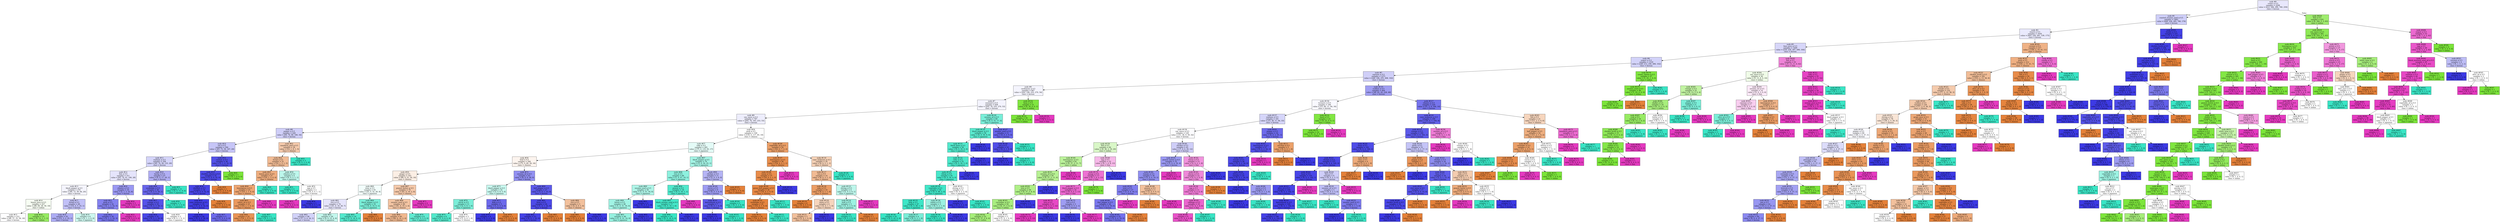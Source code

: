 digraph Tree {
node [shape=box, style="filled", color="black"] ;
0 [label=<node &#35;0<br/>cumin &le; 0.5<br/>samples = 2298<br/>value = [412, 568, 290, 769, 259]<br/>class = korean>, fillcolor="#3c39e51e"] ;
1 [label=<node &#35;1<br/>roasted_sesame_seed &le; 0.5<br/>samples = 1863<br/>value = [408, 228, 285, 766, 176]<br/>class = korean>, fillcolor="#3c39e53f"] ;
0 -> 1 [labeldistance=2.5, labelangle=45, headlabel="True"] ;
2 [label=<node &#35;2<br/>starch &le; 0.5<br/>samples = 1626<br/>value = [403, 228, 281, 539, 175]<br/>class = korean>, fillcolor="#3c39e51c"] ;
1 -> 2 ;
3 [label=<node &#35;3<br/>lime_juice &le; 0.5<br/>samples = 1409<br/>value = [254, 226, 267, 498, 164]<br/>class = korean>, fillcolor="#3c39e534"] ;
2 -> 3 ;
4 [label=<node &#35;4<br/>yogurt &le; 0.5<br/>samples = 1318<br/>value = [249, 213, 256, 498, 102]<br/>class = korean>, fillcolor="#3c39e53a"] ;
3 -> 4 ;
5 [label=<node &#35;5<br/>cayenne &le; 0.5<br/>samples = 1271<br/>value = [248, 168, 255, 498, 102]<br/>class = korean>, fillcolor="#3c39e53d"] ;
4 -> 5 ;
6 [label=<node &#35;6<br/>cardamom &le; 0.5<br/>samples = 867<br/>value = [202, 106, 235, 270, 54]<br/>class = korean>, fillcolor="#3c39e50e"] ;
5 -> 6 ;
7 [label=<node &#35;7<br/>seaweed &le; 0.5<br/>samples = 836<br/>value = [202, 76, 235, 270, 53]<br/>class = korean>, fillcolor="#3c39e50f"] ;
6 -> 7 ;
8 [label=<node &#35;8<br/>soy_sauce &le; 0.5<br/>samples = 767<br/>value = [202, 76, 183, 253, 53]<br/>class = korean>, fillcolor="#3c39e517"] ;
7 -> 8 ;
9 [label=<node &#35;9<br/>pepper &le; 0.5<br/>samples = 428<br/>value = [84, 76, 66, 168, 34]<br/>class = korean>, fillcolor="#3c39e53e"] ;
8 -> 9 ;
10 [label=<node &#35;10<br/>nut &le; 0.5<br/>samples = 394<br/>value = [65, 75, 58, 167, 29]<br/>class = korean>, fillcolor="#3c39e54a"] ;
9 -> 10 ;
11 [label=<node &#35;11<br/>soybean &le; 0.5<br/>samples = 358<br/>value = [62, 74, 58, 135, 29]<br/>class = korean>, fillcolor="#3c39e537"] ;
10 -> 11 ;
12 [label=<node &#35;12<br/>fish &le; 0.5<br/>samples = 311<br/>value = [62, 74, 41, 106, 28]<br/>class = korean>, fillcolor="#3c39e522"] ;
11 -> 12 ;
13 [label=<node &#35;13<br/>black_pepper &le; 0.5<br/>samples = 276<br/>value = [60, 73, 39, 84, 20]<br/>class = korean>, fillcolor="#3c39e50e"] ;
12 -> 13 ;
14 [label=<node &#35;14<br/>lemon_juice &le; 0.5<br/>samples = 227<br/>value = [46, 69, 34, 59, 19]<br/>class = indian>, fillcolor="#7be5390f"] ;
13 -> 14 ;
15 [label=<node &#35;15<br/>samples = 212<br/>value = [46, 57, 33, 58, 18]<br/>class = korean>, fillcolor="#3c39e502"] ;
14 -> 15 ;
16 [label=<node &#35;16<br/>samples = 15<br/>value = [0, 12, 1, 1, 1]<br/>class = indian>, fillcolor="#7be539c8"] ;
14 -> 16 ;
17 [label=<node &#35;17<br/>bread &le; 0.5<br/>samples = 49<br/>value = [14, 4, 5, 25, 1]<br/>class = korean>, fillcolor="#3c39e550"] ;
13 -> 17 ;
18 [label=<node &#35;18<br/>samples = 43<br/>value = [12, 3, 2, 25, 1]<br/>class = korean>, fillcolor="#3c39e56b"] ;
17 -> 18 ;
19 [label=<node &#35;19<br/>samples = 6<br/>value = [2, 1, 3, 0, 0]<br/>class = japanese>, fillcolor="#39e5c540"] ;
17 -> 19 ;
20 [label=<node &#35;20<br/>cilantro &le; 0.5<br/>samples = 35<br/>value = [2, 1, 2, 22, 8]<br/>class = korean>, fillcolor="#3c39e584"] ;
12 -> 20 ;
21 [label=<node &#35;21<br/>pork &le; 0.5<br/>samples = 32<br/>value = [2, 1, 2, 22, 5]<br/>class = korean>, fillcolor="#3c39e5a1"] ;
20 -> 21 ;
22 [label=<node &#35;22<br/>samples = 30<br/>value = [2, 1, 2, 22, 3]<br/>class = korean>, fillcolor="#3c39e5b3"] ;
21 -> 22 ;
23 [label=<node &#35;23<br/>samples = 2<br/>value = [0, 0, 0, 0, 2]<br/>class = thai>, fillcolor="#e539c0ff"] ;
21 -> 23 ;
24 [label=<node &#35;24<br/>samples = 3<br/>value = [0, 0, 0, 0, 3]<br/>class = thai>, fillcolor="#e539c0ff"] ;
20 -> 24 ;
25 [label=<node &#35;25<br/>barley &le; 0.5<br/>samples = 47<br/>value = [0, 0, 17, 29, 1]<br/>class = korean>, fillcolor="#3c39e566"] ;
11 -> 25 ;
26 [label=<node &#35;26<br/>enokidake &le; 0.5<br/>samples = 36<br/>value = [0, 0, 6, 29, 1]<br/>class = korean>, fillcolor="#3c39e5c4"] ;
25 -> 26 ;
27 [label=<node &#35;27<br/>vinegar &le; 0.5<br/>samples = 33<br/>value = [0, 0, 3, 29, 1]<br/>class = korean>, fillcolor="#3c39e5dd"] ;
26 -> 27 ;
28 [label=<node &#35;28<br/>samples = 31<br/>value = [0, 0, 2, 29, 0]<br/>class = korean>, fillcolor="#3c39e5ed"] ;
27 -> 28 ;
29 [label=<node &#35;29<br/>samples = 2<br/>value = [0, 0, 1, 0, 1]<br/>class = japanese>, fillcolor="#39e5c500"] ;
27 -> 29 ;
30 [label=<node &#35;30<br/>samples = 3<br/>value = [0, 0, 3, 0, 0]<br/>class = japanese>, fillcolor="#39e5c5ff"] ;
26 -> 30 ;
31 [label=<node &#35;31<br/>samples = 11<br/>value = [0, 0, 11, 0, 0]<br/>class = japanese>, fillcolor="#39e5c5ff"] ;
25 -> 31 ;
32 [label=<node &#35;32<br/>cashew &le; 0.5<br/>samples = 36<br/>value = [3, 1, 0, 32, 0]<br/>class = korean>, fillcolor="#3c39e5e0"] ;
10 -> 32 ;
33 [label=<node &#35;33<br/>cheddar_cheese &le; 0.5<br/>samples = 35<br/>value = [3, 0, 0, 32, 0]<br/>class = korean>, fillcolor="#3c39e5e7"] ;
32 -> 33 ;
34 [label=<node &#35;34<br/>shellfish &le; 0.5<br/>samples = 34<br/>value = [2, 0, 0, 32, 0]<br/>class = korean>, fillcolor="#3c39e5ef"] ;
33 -> 34 ;
35 [label=<node &#35;35<br/>cane_molasses &le; 0.5<br/>samples = 33<br/>value = [1, 0, 0, 32, 0]<br/>class = korean>, fillcolor="#3c39e5f7"] ;
34 -> 35 ;
36 [label=<node &#35;36<br/>samples = 28<br/>value = [0, 0, 0, 28, 0]<br/>class = korean>, fillcolor="#3c39e5ff"] ;
35 -> 36 ;
37 [label=<node &#35;37<br/>samples = 5<br/>value = [1, 0, 0, 4, 0]<br/>class = korean>, fillcolor="#3c39e5bf"] ;
35 -> 37 ;
38 [label=<node &#35;38<br/>samples = 1<br/>value = [1, 0, 0, 0, 0]<br/>class = chinese>, fillcolor="#e58139ff"] ;
34 -> 38 ;
39 [label=<node &#35;39<br/>samples = 1<br/>value = [1, 0, 0, 0, 0]<br/>class = chinese>, fillcolor="#e58139ff"] ;
33 -> 39 ;
40 [label=<node &#35;40<br/>samples = 1<br/>value = [0, 1, 0, 0, 0]<br/>class = indian>, fillcolor="#7be539ff"] ;
32 -> 40 ;
41 [label=<node &#35;41<br/>mandarin_peel &le; 0.5<br/>samples = 34<br/>value = [19, 1, 8, 1, 5]<br/>class = chinese>, fillcolor="#e581396c"] ;
9 -> 41 ;
42 [label=<node &#35;42<br/>bread &le; 0.5<br/>samples = 31<br/>value = [19, 1, 5, 1, 5]<br/>class = chinese>, fillcolor="#e5813989"] ;
41 -> 42 ;
43 [label=<node &#35;43<br/>lemon_juice &le; 0.5<br/>samples = 27<br/>value = [19, 1, 3, 0, 4]<br/>class = chinese>, fillcolor="#e58139a6"] ;
42 -> 43 ;
44 [label=<node &#35;44<br/>lemongrass &le; 0.5<br/>samples = 25<br/>value = [19, 1, 1, 0, 4]<br/>class = chinese>, fillcolor="#e58139b6"] ;
43 -> 44 ;
45 [label=<node &#35;45<br/>celery_oil &le; 0.5<br/>samples = 23<br/>value = [19, 1, 1, 0, 2]<br/>class = chinese>, fillcolor="#e58139ce"] ;
44 -> 45 ;
46 [label=<node &#35;46<br/>samples = 22<br/>value = [19, 1, 0, 0, 2]<br/>class = chinese>, fillcolor="#e58139d9"] ;
45 -> 46 ;
47 [label=<node &#35;47<br/>samples = 1<br/>value = [0, 0, 1, 0, 0]<br/>class = japanese>, fillcolor="#39e5c5ff"] ;
45 -> 47 ;
48 [label=<node &#35;48<br/>samples = 2<br/>value = [0, 0, 0, 0, 2]<br/>class = thai>, fillcolor="#e539c0ff"] ;
44 -> 48 ;
49 [label=<node &#35;49<br/>samples = 2<br/>value = [0, 0, 2, 0, 0]<br/>class = japanese>, fillcolor="#39e5c5ff"] ;
43 -> 49 ;
50 [label=<node &#35;50<br/>cilantro &le; 0.5<br/>samples = 4<br/>value = [0, 0, 2, 1, 1]<br/>class = japanese>, fillcolor="#39e5c555"] ;
42 -> 50 ;
51 [label=<node &#35;51<br/>samples = 2<br/>value = [0, 0, 2, 0, 0]<br/>class = japanese>, fillcolor="#39e5c5ff"] ;
50 -> 51 ;
52 [label=<node &#35;52<br/>egg &le; 0.5<br/>samples = 2<br/>value = [0, 0, 0, 1, 1]<br/>class = korean>, fillcolor="#3c39e500"] ;
50 -> 52 ;
53 [label=<node &#35;53<br/>samples = 1<br/>value = [0, 0, 0, 0, 1]<br/>class = thai>, fillcolor="#e539c0ff"] ;
52 -> 53 ;
54 [label=<node &#35;54<br/>samples = 1<br/>value = [0, 0, 0, 1, 0]<br/>class = korean>, fillcolor="#3c39e5ff"] ;
52 -> 54 ;
55 [label=<node &#35;55<br/>samples = 3<br/>value = [0, 0, 3, 0, 0]<br/>class = japanese>, fillcolor="#39e5c5ff"] ;
41 -> 55 ;
56 [label=<node &#35;56<br/>pork &le; 0.5<br/>samples = 339<br/>value = [118, 0, 117, 85, 19]<br/>class = chinese>, fillcolor="#e5813901"] ;
8 -> 56 ;
57 [label=<node &#35;57<br/>sake &le; 0.5<br/>samples = 285<br/>value = [75, 0, 110, 83, 17]<br/>class = japanese>, fillcolor="#39e5c522"] ;
56 -> 57 ;
58 [label=<node &#35;58<br/>beef &le; 0.5<br/>samples = 206<br/>value = [72, 0, 60, 58, 16]<br/>class = chinese>, fillcolor="#e5813915"] ;
57 -> 58 ;
59 [label=<node &#35;59<br/>ginger &le; 0.5<br/>samples = 163<br/>value = [66, 0, 51, 30, 16]<br/>class = chinese>, fillcolor="#e5813922"] ;
58 -> 59 ;
60 [label=<node &#35;60<br/>wine &le; 0.5<br/>samples = 93<br/>value = [25, 0, 32, 28, 8]<br/>class = japanese>, fillcolor="#39e5c510"] ;
59 -> 60 ;
61 [label=<node &#35;61<br/>rice &le; 0.5<br/>samples = 74<br/>value = [21, 0, 18, 28, 7]<br/>class = korean>, fillcolor="#3c39e522"] ;
60 -> 61 ;
62 [label=<node &#35;62<br/>samples = 48<br/>value = [17, 0, 6, 24, 1]<br/>class = korean>, fillcolor="#3c39e53a"] ;
61 -> 62 ;
63 [label=<node &#35;63<br/>samples = 26<br/>value = [4, 0, 12, 4, 6]<br/>class = japanese>, fillcolor="#39e5c54d"] ;
61 -> 63 ;
64 [label=<node &#35;64<br/>black_pepper &le; 0.5<br/>samples = 19<br/>value = [4, 0, 14, 0, 1]<br/>class = japanese>, fillcolor="#39e5c5aa"] ;
60 -> 64 ;
65 [label=<node &#35;65<br/>samples = 16<br/>value = [1, 0, 14, 0, 1]<br/>class = japanese>, fillcolor="#39e5c5dd"] ;
64 -> 65 ;
66 [label=<node &#35;66<br/>samples = 3<br/>value = [3, 0, 0, 0, 0]<br/>class = chinese>, fillcolor="#e58139ff"] ;
64 -> 66 ;
67 [label=<node &#35;67<br/>peanut_butter &le; 0.5<br/>samples = 70<br/>value = [41, 0, 19, 2, 8]<br/>class = chinese>, fillcolor="#e581396e"] ;
59 -> 67 ;
68 [label=<node &#35;68<br/>sesame_seed &le; 0.5<br/>samples = 66<br/>value = [41, 0, 19, 2, 4]<br/>class = chinese>, fillcolor="#e5813977"] ;
67 -> 68 ;
69 [label=<node &#35;69<br/>samples = 60<br/>value = [40, 0, 14, 2, 4]<br/>class = chinese>, fillcolor="#e5813990"] ;
68 -> 69 ;
70 [label=<node &#35;70<br/>samples = 6<br/>value = [1, 0, 5, 0, 0]<br/>class = japanese>, fillcolor="#39e5c5cc"] ;
68 -> 70 ;
71 [label=<node &#35;71<br/>samples = 4<br/>value = [0, 0, 0, 0, 4]<br/>class = thai>, fillcolor="#e539c0ff"] ;
67 -> 71 ;
72 [label=<node &#35;72<br/>sesame_oil &le; 0.5<br/>samples = 43<br/>value = [6, 0, 9, 28, 0]<br/>class = korean>, fillcolor="#3c39e58e"] ;
58 -> 72 ;
73 [label=<node &#35;73<br/>black_pepper &le; 0.5<br/>samples = 16<br/>value = [3, 0, 8, 5, 0]<br/>class = japanese>, fillcolor="#39e5c546"] ;
72 -> 73 ;
74 [label=<node &#35;74<br/>carrot &le; 0.5<br/>samples = 11<br/>value = [2, 0, 8, 1, 0]<br/>class = japanese>, fillcolor="#39e5c5aa"] ;
73 -> 74 ;
75 [label=<node &#35;75<br/>samples = 9<br/>value = [1, 0, 8, 0, 0]<br/>class = japanese>, fillcolor="#39e5c5df"] ;
74 -> 75 ;
76 [label=<node &#35;76<br/>samples = 2<br/>value = [1, 0, 0, 1, 0]<br/>class = chinese>, fillcolor="#e5813900"] ;
74 -> 76 ;
77 [label=<node &#35;77<br/>kelp &le; 0.5<br/>samples = 5<br/>value = [1, 0, 0, 4, 0]<br/>class = korean>, fillcolor="#3c39e5bf"] ;
73 -> 77 ;
78 [label=<node &#35;78<br/>samples = 4<br/>value = [0, 0, 0, 4, 0]<br/>class = korean>, fillcolor="#3c39e5ff"] ;
77 -> 78 ;
79 [label=<node &#35;79<br/>samples = 1<br/>value = [1, 0, 0, 0, 0]<br/>class = chinese>, fillcolor="#e58139ff"] ;
77 -> 79 ;
80 [label=<node &#35;80<br/>bell_pepper &le; 0.5<br/>samples = 27<br/>value = [3, 0, 1, 23, 0]<br/>class = korean>, fillcolor="#3c39e5d4"] ;
72 -> 80 ;
81 [label=<node &#35;81<br/>bean &le; 0.5<br/>samples = 24<br/>value = [1, 0, 1, 22, 0]<br/>class = korean>, fillcolor="#3c39e5e9"] ;
80 -> 81 ;
82 [label=<node &#35;82<br/>samples = 23<br/>value = [0, 0, 1, 22, 0]<br/>class = korean>, fillcolor="#3c39e5f3"] ;
81 -> 82 ;
83 [label=<node &#35;83<br/>samples = 1<br/>value = [1, 0, 0, 0, 0]<br/>class = chinese>, fillcolor="#e58139ff"] ;
81 -> 83 ;
84 [label=<node &#35;84<br/>rice &le; 0.5<br/>samples = 3<br/>value = [2, 0, 0, 1, 0]<br/>class = chinese>, fillcolor="#e581397f"] ;
80 -> 84 ;
85 [label=<node &#35;85<br/>samples = 2<br/>value = [2, 0, 0, 0, 0]<br/>class = chinese>, fillcolor="#e58139ff"] ;
84 -> 85 ;
86 [label=<node &#35;86<br/>samples = 1<br/>value = [0, 0, 0, 1, 0]<br/>class = korean>, fillcolor="#3c39e5ff"] ;
84 -> 86 ;
87 [label=<node &#35;87<br/>black_pepper &le; 0.5<br/>samples = 79<br/>value = [3, 0, 50, 25, 1]<br/>class = japanese>, fillcolor="#39e5c576"] ;
57 -> 87 ;
88 [label=<node &#35;88<br/>rice &le; 0.5<br/>samples = 68<br/>value = [1, 0, 47, 19, 1]<br/>class = japanese>, fillcolor="#39e5c592"] ;
87 -> 88 ;
89 [label=<node &#35;89<br/>sesame_seed &le; 0.5<br/>samples = 50<br/>value = [1, 0, 31, 18, 0]<br/>class = japanese>, fillcolor="#39e5c568"] ;
88 -> 89 ;
90 [label=<node &#35;90<br/>lemon &le; 0.5<br/>samples = 48<br/>value = [1, 0, 31, 16, 0]<br/>class = japanese>, fillcolor="#39e5c578"] ;
89 -> 90 ;
91 [label=<node &#35;91<br/>samples = 46<br/>value = [1, 0, 31, 14, 0]<br/>class = japanese>, fillcolor="#39e5c587"] ;
90 -> 91 ;
92 [label=<node &#35;92<br/>samples = 2<br/>value = [0, 0, 0, 2, 0]<br/>class = korean>, fillcolor="#3c39e5ff"] ;
90 -> 92 ;
93 [label=<node &#35;93<br/>samples = 2<br/>value = [0, 0, 0, 2, 0]<br/>class = korean>, fillcolor="#3c39e5ff"] ;
89 -> 93 ;
94 [label=<node &#35;94<br/>peanut &le; 0.5<br/>samples = 18<br/>value = [0, 0, 16, 1, 1]<br/>class = japanese>, fillcolor="#39e5c5e1"] ;
88 -> 94 ;
95 [label=<node &#35;95<br/>black_sesame_seed &le; 0.5<br/>samples = 17<br/>value = [0, 0, 16, 1, 0]<br/>class = japanese>, fillcolor="#39e5c5ef"] ;
94 -> 95 ;
96 [label=<node &#35;96<br/>samples = 16<br/>value = [0, 0, 16, 0, 0]<br/>class = japanese>, fillcolor="#39e5c5ff"] ;
95 -> 96 ;
97 [label=<node &#35;97<br/>samples = 1<br/>value = [0, 0, 0, 1, 0]<br/>class = korean>, fillcolor="#3c39e5ff"] ;
95 -> 97 ;
98 [label=<node &#35;98<br/>samples = 1<br/>value = [0, 0, 0, 0, 1]<br/>class = thai>, fillcolor="#e539c0ff"] ;
94 -> 98 ;
99 [label=<node &#35;99<br/>chicken &le; 0.5<br/>samples = 11<br/>value = [2, 0, 3, 6, 0]<br/>class = korean>, fillcolor="#3c39e560"] ;
87 -> 99 ;
100 [label=<node &#35;100<br/>carrot &le; 0.5<br/>samples = 9<br/>value = [0, 0, 3, 6, 0]<br/>class = korean>, fillcolor="#3c39e57f"] ;
99 -> 100 ;
101 [label=<node &#35;101<br/>katsuobushi &le; 0.5<br/>samples = 7<br/>value = [0, 0, 1, 6, 0]<br/>class = korean>, fillcolor="#3c39e5d4"] ;
100 -> 101 ;
102 [label=<node &#35;102<br/>samples = 6<br/>value = [0, 0, 0, 6, 0]<br/>class = korean>, fillcolor="#3c39e5ff"] ;
101 -> 102 ;
103 [label=<node &#35;103<br/>samples = 1<br/>value = [0, 0, 1, 0, 0]<br/>class = japanese>, fillcolor="#39e5c5ff"] ;
101 -> 103 ;
104 [label=<node &#35;104<br/>samples = 2<br/>value = [0, 0, 2, 0, 0]<br/>class = japanese>, fillcolor="#39e5c5ff"] ;
100 -> 104 ;
105 [label=<node &#35;105<br/>samples = 2<br/>value = [2, 0, 0, 0, 0]<br/>class = chinese>, fillcolor="#e58139ff"] ;
99 -> 105 ;
106 [label=<node &#35;106<br/>vegetable_oil &le; 0.5<br/>samples = 54<br/>value = [43, 0, 7, 2, 2]<br/>class = chinese>, fillcolor="#e58139c3"] ;
56 -> 106 ;
107 [label=<node &#35;107<br/>lemongrass &le; 0.5<br/>samples = 38<br/>value = [34, 0, 2, 1, 1]<br/>class = chinese>, fillcolor="#e58139e3"] ;
106 -> 107 ;
108 [label=<node &#35;108<br/>raisin &le; 0.5<br/>samples = 37<br/>value = [34, 0, 2, 1, 0]<br/>class = chinese>, fillcolor="#e58139e9"] ;
107 -> 108 ;
109 [label=<node &#35;109<br/>green_bell_pepper &le; 0.5<br/>samples = 36<br/>value = [34, 0, 2, 0, 0]<br/>class = chinese>, fillcolor="#e58139f0"] ;
108 -> 109 ;
110 [label=<node &#35;110<br/>enokidake &le; 0.5<br/>samples = 35<br/>value = [34, 0, 1, 0, 0]<br/>class = chinese>, fillcolor="#e58139f8"] ;
109 -> 110 ;
111 [label=<node &#35;111<br/>samples = 34<br/>value = [34, 0, 0, 0, 0]<br/>class = chinese>, fillcolor="#e58139ff"] ;
110 -> 111 ;
112 [label=<node &#35;112<br/>samples = 1<br/>value = [0, 0, 1, 0, 0]<br/>class = japanese>, fillcolor="#39e5c5ff"] ;
110 -> 112 ;
113 [label=<node &#35;113<br/>samples = 1<br/>value = [0, 0, 1, 0, 0]<br/>class = japanese>, fillcolor="#39e5c5ff"] ;
109 -> 113 ;
114 [label=<node &#35;114<br/>samples = 1<br/>value = [0, 0, 0, 1, 0]<br/>class = korean>, fillcolor="#3c39e5ff"] ;
108 -> 114 ;
115 [label=<node &#35;115<br/>samples = 1<br/>value = [0, 0, 0, 0, 1]<br/>class = thai>, fillcolor="#e539c0ff"] ;
107 -> 115 ;
116 [label=<node &#35;116<br/>cane_molasses &le; 0.5<br/>samples = 16<br/>value = [9, 0, 5, 1, 1]<br/>class = chinese>, fillcolor="#e581395d"] ;
106 -> 116 ;
117 [label=<node &#35;117<br/>rice &le; 0.5<br/>samples = 14<br/>value = [9, 0, 3, 1, 1]<br/>class = chinese>, fillcolor="#e581398b"] ;
116 -> 117 ;
118 [label=<node &#35;118<br/>sake &le; 0.5<br/>samples = 10<br/>value = [8, 0, 1, 1, 0]<br/>class = chinese>, fillcolor="#e58139c6"] ;
117 -> 118 ;
119 [label=<node &#35;119<br/>samples = 6<br/>value = [6, 0, 0, 0, 0]<br/>class = chinese>, fillcolor="#e58139ff"] ;
118 -> 119 ;
120 [label=<node &#35;120<br/>onion &le; 0.5<br/>samples = 4<br/>value = [2, 0, 1, 1, 0]<br/>class = chinese>, fillcolor="#e5813955"] ;
118 -> 120 ;
121 [label=<node &#35;121<br/>samples = 3<br/>value = [2, 0, 1, 0, 0]<br/>class = chinese>, fillcolor="#e581397f"] ;
120 -> 121 ;
122 [label=<node &#35;122<br/>samples = 1<br/>value = [0, 0, 0, 1, 0]<br/>class = korean>, fillcolor="#3c39e5ff"] ;
120 -> 122 ;
123 [label=<node &#35;123<br/>shrimp &le; 0.5<br/>samples = 4<br/>value = [1, 0, 2, 0, 1]<br/>class = japanese>, fillcolor="#39e5c555"] ;
117 -> 123 ;
124 [label=<node &#35;124<br/>malt &le; 0.5<br/>samples = 3<br/>value = [1, 0, 2, 0, 0]<br/>class = japanese>, fillcolor="#39e5c57f"] ;
123 -> 124 ;
125 [label=<node &#35;125<br/>samples = 2<br/>value = [0, 0, 2, 0, 0]<br/>class = japanese>, fillcolor="#39e5c5ff"] ;
124 -> 125 ;
126 [label=<node &#35;126<br/>samples = 1<br/>value = [1, 0, 0, 0, 0]<br/>class = chinese>, fillcolor="#e58139ff"] ;
124 -> 126 ;
127 [label=<node &#35;127<br/>samples = 1<br/>value = [0, 0, 0, 0, 1]<br/>class = thai>, fillcolor="#e539c0ff"] ;
123 -> 127 ;
128 [label=<node &#35;128<br/>samples = 2<br/>value = [0, 0, 2, 0, 0]<br/>class = japanese>, fillcolor="#39e5c5ff"] ;
116 -> 128 ;
129 [label=<node &#35;129<br/>sesame_oil &le; 0.5<br/>samples = 69<br/>value = [0, 0, 52, 17, 0]<br/>class = japanese>, fillcolor="#39e5c5ac"] ;
7 -> 129 ;
130 [label=<node &#35;130<br/>black_pepper &le; 0.5<br/>samples = 58<br/>value = [0, 0, 50, 8, 0]<br/>class = japanese>, fillcolor="#39e5c5d6"] ;
129 -> 130 ;
131 [label=<node &#35;131<br/>black_bean &le; 0.5<br/>samples = 56<br/>value = [0, 0, 50, 6, 0]<br/>class = japanese>, fillcolor="#39e5c5e0"] ;
130 -> 131 ;
132 [label=<node &#35;132<br/>cider &le; 0.5<br/>samples = 55<br/>value = [0, 0, 50, 5, 0]<br/>class = japanese>, fillcolor="#39e5c5e6"] ;
131 -> 132 ;
133 [label=<node &#35;133<br/>wheat &le; 0.5<br/>samples = 54<br/>value = [0, 0, 50, 4, 0]<br/>class = japanese>, fillcolor="#39e5c5eb"] ;
132 -> 133 ;
134 [label=<node &#35;134<br/>vegetable &le; 0.5<br/>samples = 50<br/>value = [0, 0, 48, 2, 0]<br/>class = japanese>, fillcolor="#39e5c5f4"] ;
133 -> 134 ;
135 [label=<node &#35;135<br/>kelp &le; 0.5<br/>samples = 47<br/>value = [0, 0, 46, 1, 0]<br/>class = japanese>, fillcolor="#39e5c5f9"] ;
134 -> 135 ;
136 [label=<node &#35;136<br/>samples = 43<br/>value = [0, 0, 43, 0, 0]<br/>class = japanese>, fillcolor="#39e5c5ff"] ;
135 -> 136 ;
137 [label=<node &#35;137<br/>samples = 4<br/>value = [0, 0, 3, 1, 0]<br/>class = japanese>, fillcolor="#39e5c5aa"] ;
135 -> 137 ;
138 [label=<node &#35;138<br/>radish &le; 0.5<br/>samples = 3<br/>value = [0, 0, 2, 1, 0]<br/>class = japanese>, fillcolor="#39e5c57f"] ;
134 -> 138 ;
139 [label=<node &#35;139<br/>samples = 2<br/>value = [0, 0, 2, 0, 0]<br/>class = japanese>, fillcolor="#39e5c5ff"] ;
138 -> 139 ;
140 [label=<node &#35;140<br/>samples = 1<br/>value = [0, 0, 0, 1, 0]<br/>class = korean>, fillcolor="#3c39e5ff"] ;
138 -> 140 ;
141 [label=<node &#35;141<br/>shrimp &le; 0.5<br/>samples = 4<br/>value = [0, 0, 2, 2, 0]<br/>class = japanese>, fillcolor="#39e5c500"] ;
133 -> 141 ;
142 [label=<node &#35;142<br/>samples = 2<br/>value = [0, 0, 0, 2, 0]<br/>class = korean>, fillcolor="#3c39e5ff"] ;
141 -> 142 ;
143 [label=<node &#35;143<br/>samples = 2<br/>value = [0, 0, 2, 0, 0]<br/>class = japanese>, fillcolor="#39e5c5ff"] ;
141 -> 143 ;
144 [label=<node &#35;144<br/>samples = 1<br/>value = [0, 0, 0, 1, 0]<br/>class = korean>, fillcolor="#3c39e5ff"] ;
132 -> 144 ;
145 [label=<node &#35;145<br/>samples = 1<br/>value = [0, 0, 0, 1, 0]<br/>class = korean>, fillcolor="#3c39e5ff"] ;
131 -> 145 ;
146 [label=<node &#35;146<br/>samples = 2<br/>value = [0, 0, 0, 2, 0]<br/>class = korean>, fillcolor="#3c39e5ff"] ;
130 -> 146 ;
147 [label=<node &#35;147<br/>sesame_seed &le; 0.5<br/>samples = 11<br/>value = [0, 0, 2, 9, 0]<br/>class = korean>, fillcolor="#3c39e5c6"] ;
129 -> 147 ;
148 [label=<node &#35;148<br/>pea &le; 0.5<br/>samples = 10<br/>value = [0, 0, 1, 9, 0]<br/>class = korean>, fillcolor="#3c39e5e3"] ;
147 -> 148 ;
149 [label=<node &#35;149<br/>samples = 9<br/>value = [0, 0, 0, 9, 0]<br/>class = korean>, fillcolor="#3c39e5ff"] ;
148 -> 149 ;
150 [label=<node &#35;150<br/>samples = 1<br/>value = [0, 0, 1, 0, 0]<br/>class = japanese>, fillcolor="#39e5c5ff"] ;
148 -> 150 ;
151 [label=<node &#35;151<br/>samples = 1<br/>value = [0, 0, 1, 0, 0]<br/>class = japanese>, fillcolor="#39e5c5ff"] ;
147 -> 151 ;
152 [label=<node &#35;152<br/>bean &le; 0.5<br/>samples = 31<br/>value = [0, 30, 0, 0, 1]<br/>class = indian>, fillcolor="#7be539f6"] ;
6 -> 152 ;
153 [label=<node &#35;153<br/>samples = 30<br/>value = [0, 30, 0, 0, 0]<br/>class = indian>, fillcolor="#7be539ff"] ;
152 -> 153 ;
154 [label=<node &#35;154<br/>samples = 1<br/>value = [0, 0, 0, 0, 1]<br/>class = thai>, fillcolor="#e539c0ff"] ;
152 -> 154 ;
155 [label=<node &#35;155<br/>scallion &le; 0.5<br/>samples = 404<br/>value = [46, 62, 20, 228, 48]<br/>class = korean>, fillcolor="#3c39e57c"] ;
5 -> 155 ;
156 [label=<node &#35;156<br/>turmeric &le; 0.5<br/>samples = 184<br/>value = [15, 60, 11, 64, 34]<br/>class = korean>, fillcolor="#3c39e508"] ;
155 -> 156 ;
157 [label=<node &#35;157<br/>soybean &le; 0.5<br/>samples = 161<br/>value = [15, 38, 11, 64, 33]<br/>class = korean>, fillcolor="#3c39e536"] ;
156 -> 157 ;
158 [label=<node &#35;158<br/>soy_sauce &le; 0.5<br/>samples = 129<br/>value = [11, 38, 9, 39, 32]<br/>class = korean>, fillcolor="#3c39e503"] ;
157 -> 158 ;
159 [label=<node &#35;159<br/>fish &le; 0.5<br/>samples = 84<br/>value = [4, 38, 3, 19, 20]<br/>class = indian>, fillcolor="#7be53948"] ;
158 -> 159 ;
160 [label=<node &#35;160<br/>lemongrass &le; 0.5<br/>samples = 62<br/>value = [4, 37, 3, 11, 7]<br/>class = indian>, fillcolor="#7be53982"] ;
159 -> 160 ;
161 [label=<node &#35;161<br/>sesame_oil &le; 0.5<br/>samples = 59<br/>value = [4, 37, 3, 11, 4]<br/>class = indian>, fillcolor="#7be5398a"] ;
160 -> 161 ;
162 [label=<node &#35;162<br/>nira &le; 0.5<br/>samples = 56<br/>value = [4, 37, 3, 8, 4]<br/>class = indian>, fillcolor="#7be5399a"] ;
161 -> 162 ;
163 [label=<node &#35;163<br/>cucumber &le; 0.5<br/>samples = 54<br/>value = [4, 37, 3, 6, 4]<br/>class = indian>, fillcolor="#7be539a5"] ;
162 -> 163 ;
164 [label=<node &#35;164<br/>samples = 52<br/>value = [3, 37, 2, 6, 4]<br/>class = indian>, fillcolor="#7be539ac"] ;
163 -> 164 ;
165 [label=<node &#35;165<br/>samples = 2<br/>value = [1, 0, 1, 0, 0]<br/>class = chinese>, fillcolor="#e5813900"] ;
163 -> 165 ;
166 [label=<node &#35;166<br/>samples = 2<br/>value = [0, 0, 0, 2, 0]<br/>class = korean>, fillcolor="#3c39e5ff"] ;
162 -> 166 ;
167 [label=<node &#35;167<br/>samples = 3<br/>value = [0, 0, 0, 3, 0]<br/>class = korean>, fillcolor="#3c39e5ff"] ;
161 -> 167 ;
168 [label=<node &#35;168<br/>samples = 3<br/>value = [0, 0, 0, 0, 3]<br/>class = thai>, fillcolor="#e539c0ff"] ;
160 -> 168 ;
169 [label=<node &#35;169<br/>egg &le; 0.5<br/>samples = 22<br/>value = [0, 1, 0, 8, 13]<br/>class = thai>, fillcolor="#e539c05b"] ;
159 -> 169 ;
170 [label=<node &#35;170<br/>mango &le; 0.5<br/>samples = 17<br/>value = [0, 1, 0, 3, 13]<br/>class = thai>, fillcolor="#e539c0b6"] ;
169 -> 170 ;
171 [label=<node &#35;171<br/>black_pepper &le; 0.5<br/>samples = 16<br/>value = [0, 0, 0, 3, 13]<br/>class = thai>, fillcolor="#e539c0c4"] ;
170 -> 171 ;
172 [label=<node &#35;172<br/>nira &le; 0.5<br/>samples = 13<br/>value = [0, 0, 0, 1, 12]<br/>class = thai>, fillcolor="#e539c0ea"] ;
171 -> 172 ;
173 [label=<node &#35;173<br/>samples = 12<br/>value = [0, 0, 0, 0, 12]<br/>class = thai>, fillcolor="#e539c0ff"] ;
172 -> 173 ;
174 [label=<node &#35;174<br/>samples = 1<br/>value = [0, 0, 0, 1, 0]<br/>class = korean>, fillcolor="#3c39e5ff"] ;
172 -> 174 ;
175 [label=<node &#35;175<br/>root &le; 0.5<br/>samples = 3<br/>value = [0, 0, 0, 2, 1]<br/>class = korean>, fillcolor="#3c39e57f"] ;
171 -> 175 ;
176 [label=<node &#35;176<br/>samples = 2<br/>value = [0, 0, 0, 2, 0]<br/>class = korean>, fillcolor="#3c39e5ff"] ;
175 -> 176 ;
177 [label=<node &#35;177<br/>samples = 1<br/>value = [0, 0, 0, 0, 1]<br/>class = thai>, fillcolor="#e539c0ff"] ;
175 -> 177 ;
178 [label=<node &#35;178<br/>samples = 1<br/>value = [0, 1, 0, 0, 0]<br/>class = indian>, fillcolor="#7be539ff"] ;
170 -> 178 ;
179 [label=<node &#35;179<br/>samples = 5<br/>value = [0, 0, 0, 5, 0]<br/>class = korean>, fillcolor="#3c39e5ff"] ;
169 -> 179 ;
180 [label=<node &#35;180<br/>chicken &le; 0.5<br/>samples = 45<br/>value = [7, 0, 6, 20, 12]<br/>class = korean>, fillcolor="#3c39e53e"] ;
158 -> 180 ;
181 [label=<node &#35;181<br/>peanut_butter &le; 0.5<br/>samples = 32<br/>value = [5, 0, 4, 19, 4]<br/>class = korean>, fillcolor="#3c39e584"] ;
180 -> 181 ;
182 [label=<node &#35;182<br/>tomato &le; 0.5<br/>samples = 30<br/>value = [5, 0, 4, 19, 2]<br/>class = korean>, fillcolor="#3c39e58f"] ;
181 -> 182 ;
183 [label=<node &#35;183<br/>mint &le; 0.5<br/>samples = 27<br/>value = [3, 0, 4, 19, 1]<br/>class = korean>, fillcolor="#3c39e5a6"] ;
182 -> 183 ;
184 [label=<node &#35;184<br/>thai_pepper &le; 0.5<br/>samples = 26<br/>value = [3, 0, 4, 19, 0]<br/>class = korean>, fillcolor="#3c39e5ae"] ;
183 -> 184 ;
185 [label=<node &#35;185<br/>samples = 25<br/>value = [2, 0, 4, 19, 0]<br/>class = korean>, fillcolor="#3c39e5b6"] ;
184 -> 185 ;
186 [label=<node &#35;186<br/>samples = 1<br/>value = [1, 0, 0, 0, 0]<br/>class = chinese>, fillcolor="#e58139ff"] ;
184 -> 186 ;
187 [label=<node &#35;187<br/>samples = 1<br/>value = [0, 0, 0, 0, 1]<br/>class = thai>, fillcolor="#e539c0ff"] ;
183 -> 187 ;
188 [label=<node &#35;188<br/>peanut &le; 0.5<br/>samples = 3<br/>value = [2, 0, 0, 0, 1]<br/>class = chinese>, fillcolor="#e581397f"] ;
182 -> 188 ;
189 [label=<node &#35;189<br/>samples = 2<br/>value = [2, 0, 0, 0, 0]<br/>class = chinese>, fillcolor="#e58139ff"] ;
188 -> 189 ;
190 [label=<node &#35;190<br/>samples = 1<br/>value = [0, 0, 0, 0, 1]<br/>class = thai>, fillcolor="#e539c0ff"] ;
188 -> 190 ;
191 [label=<node &#35;191<br/>samples = 2<br/>value = [0, 0, 0, 0, 2]<br/>class = thai>, fillcolor="#e539c0ff"] ;
181 -> 191 ;
192 [label=<node &#35;192<br/>lemon &le; 0.5<br/>samples = 13<br/>value = [2, 0, 2, 1, 8]<br/>class = thai>, fillcolor="#e539c08b"] ;
180 -> 192 ;
193 [label=<node &#35;193<br/>sherry &le; 0.5<br/>samples = 12<br/>value = [2, 0, 2, 0, 8]<br/>class = thai>, fillcolor="#e539c099"] ;
192 -> 193 ;
194 [label=<node &#35;194<br/>egg &le; 0.5<br/>samples = 11<br/>value = [1, 0, 2, 0, 8]<br/>class = thai>, fillcolor="#e539c0aa"] ;
193 -> 194 ;
195 [label=<node &#35;195<br/>cabbage &le; 0.5<br/>samples = 10<br/>value = [1, 0, 1, 0, 8]<br/>class = thai>, fillcolor="#e539c0c6"] ;
194 -> 195 ;
196 [label=<node &#35;196<br/>samples = 9<br/>value = [1, 0, 0, 0, 8]<br/>class = thai>, fillcolor="#e539c0df"] ;
195 -> 196 ;
197 [label=<node &#35;197<br/>samples = 1<br/>value = [0, 0, 1, 0, 0]<br/>class = japanese>, fillcolor="#39e5c5ff"] ;
195 -> 197 ;
198 [label=<node &#35;198<br/>samples = 1<br/>value = [0, 0, 1, 0, 0]<br/>class = japanese>, fillcolor="#39e5c5ff"] ;
194 -> 198 ;
199 [label=<node &#35;199<br/>samples = 1<br/>value = [1, 0, 0, 0, 0]<br/>class = chinese>, fillcolor="#e58139ff"] ;
193 -> 199 ;
200 [label=<node &#35;200<br/>samples = 1<br/>value = [0, 0, 0, 1, 0]<br/>class = korean>, fillcolor="#3c39e5ff"] ;
192 -> 200 ;
201 [label=<node &#35;201<br/>pepper &le; 0.5<br/>samples = 32<br/>value = [4, 0, 2, 25, 1]<br/>class = korean>, fillcolor="#3c39e5bf"] ;
157 -> 201 ;
202 [label=<node &#35;202<br/>lemongrass &le; 0.5<br/>samples = 27<br/>value = [0, 0, 2, 24, 1]<br/>class = korean>, fillcolor="#3c39e5e0"] ;
201 -> 202 ;
203 [label=<node &#35;203<br/>wasabi &le; 0.5<br/>samples = 26<br/>value = [0, 0, 2, 24, 0]<br/>class = korean>, fillcolor="#3c39e5ea"] ;
202 -> 203 ;
204 [label=<node &#35;204<br/>lettuce &le; 0.5<br/>samples = 25<br/>value = [0, 0, 1, 24, 0]<br/>class = korean>, fillcolor="#3c39e5f4"] ;
203 -> 204 ;
205 [label=<node &#35;205<br/>samples = 22<br/>value = [0, 0, 0, 22, 0]<br/>class = korean>, fillcolor="#3c39e5ff"] ;
204 -> 205 ;
206 [label=<node &#35;206<br/>carrot &le; 0.5<br/>samples = 3<br/>value = [0, 0, 1, 2, 0]<br/>class = korean>, fillcolor="#3c39e57f"] ;
204 -> 206 ;
207 [label=<node &#35;207<br/>samples = 2<br/>value = [0, 0, 0, 2, 0]<br/>class = korean>, fillcolor="#3c39e5ff"] ;
206 -> 207 ;
208 [label=<node &#35;208<br/>samples = 1<br/>value = [0, 0, 1, 0, 0]<br/>class = japanese>, fillcolor="#39e5c5ff"] ;
206 -> 208 ;
209 [label=<node &#35;209<br/>samples = 1<br/>value = [0, 0, 1, 0, 0]<br/>class = japanese>, fillcolor="#39e5c5ff"] ;
203 -> 209 ;
210 [label=<node &#35;210<br/>samples = 1<br/>value = [0, 0, 0, 0, 1]<br/>class = thai>, fillcolor="#e539c0ff"] ;
202 -> 210 ;
211 [label=<node &#35;211<br/>zucchini &le; 0.5<br/>samples = 5<br/>value = [4, 0, 0, 1, 0]<br/>class = chinese>, fillcolor="#e58139bf"] ;
201 -> 211 ;
212 [label=<node &#35;212<br/>samples = 4<br/>value = [4, 0, 0, 0, 0]<br/>class = chinese>, fillcolor="#e58139ff"] ;
211 -> 212 ;
213 [label=<node &#35;213<br/>samples = 1<br/>value = [0, 0, 0, 1, 0]<br/>class = korean>, fillcolor="#3c39e5ff"] ;
211 -> 213 ;
214 [label=<node &#35;214<br/>basil &le; 0.5<br/>samples = 23<br/>value = [0, 22, 0, 0, 1]<br/>class = indian>, fillcolor="#7be539f3"] ;
156 -> 214 ;
215 [label=<node &#35;215<br/>samples = 22<br/>value = [0, 22, 0, 0, 0]<br/>class = indian>, fillcolor="#7be539ff"] ;
214 -> 215 ;
216 [label=<node &#35;216<br/>samples = 1<br/>value = [0, 0, 0, 0, 1]<br/>class = thai>, fillcolor="#e539c0ff"] ;
214 -> 216 ;
217 [label=<node &#35;217<br/>cilantro &le; 0.5<br/>samples = 220<br/>value = [31, 2, 9, 164, 14]<br/>class = korean>, fillcolor="#3c39e5b3"] ;
155 -> 217 ;
218 [label=<node &#35;218<br/>cane_molasses &le; 0.5<br/>samples = 199<br/>value = [20, 0, 7, 164, 8]<br/>class = korean>, fillcolor="#3c39e5cd"] ;
217 -> 218 ;
219 [label=<node &#35;219<br/>vinegar &le; 0.5<br/>samples = 192<br/>value = [20, 0, 6, 163, 3]<br/>class = korean>, fillcolor="#3c39e5d4"] ;
218 -> 219 ;
220 [label=<node &#35;220<br/>bean &le; 0.5<br/>samples = 161<br/>value = [9, 0, 4, 146, 2]<br/>class = korean>, fillcolor="#3c39e5e6"] ;
219 -> 220 ;
221 [label=<node &#35;221<br/>chicken &le; 0.5<br/>samples = 157<br/>value = [6, 0, 4, 145, 2]<br/>class = korean>, fillcolor="#3c39e5eb"] ;
220 -> 221 ;
222 [label=<node &#35;222<br/>basil &le; 0.5<br/>samples = 151<br/>value = [6, 0, 2, 142, 1]<br/>class = korean>, fillcolor="#3c39e5ef"] ;
221 -> 222 ;
223 [label=<node &#35;223<br/>olive_oil &le; 0.5<br/>samples = 150<br/>value = [6, 0, 2, 142, 0]<br/>class = korean>, fillcolor="#3c39e5f1"] ;
222 -> 223 ;
224 [label=<node &#35;224<br/>katsuobushi &le; 0.5<br/>samples = 149<br/>value = [6, 0, 1, 142, 0]<br/>class = korean>, fillcolor="#3c39e5f3"] ;
223 -> 224 ;
225 [label=<node &#35;225<br/>samples = 148<br/>value = [6, 0, 0, 142, 0]<br/>class = korean>, fillcolor="#3c39e5f4"] ;
224 -> 225 ;
226 [label=<node &#35;226<br/>samples = 1<br/>value = [0, 0, 1, 0, 0]<br/>class = japanese>, fillcolor="#39e5c5ff"] ;
224 -> 226 ;
227 [label=<node &#35;227<br/>samples = 1<br/>value = [0, 0, 1, 0, 0]<br/>class = japanese>, fillcolor="#39e5c5ff"] ;
223 -> 227 ;
228 [label=<node &#35;228<br/>samples = 1<br/>value = [0, 0, 0, 0, 1]<br/>class = thai>, fillcolor="#e539c0ff"] ;
222 -> 228 ;
229 [label=<node &#35;229<br/>fish &le; 0.5<br/>samples = 6<br/>value = [0, 0, 2, 3, 1]<br/>class = korean>, fillcolor="#3c39e540"] ;
221 -> 229 ;
230 [label=<node &#35;230<br/>sesame_oil &le; 0.5<br/>samples = 5<br/>value = [0, 0, 2, 3, 0]<br/>class = korean>, fillcolor="#3c39e555"] ;
229 -> 230 ;
231 [label=<node &#35;231<br/>samples = 1<br/>value = [0, 0, 1, 0, 0]<br/>class = japanese>, fillcolor="#39e5c5ff"] ;
230 -> 231 ;
232 [label=<node &#35;232<br/>sesame_seed &le; 0.5<br/>samples = 4<br/>value = [0, 0, 1, 3, 0]<br/>class = korean>, fillcolor="#3c39e5aa"] ;
230 -> 232 ;
233 [label=<node &#35;233<br/>samples = 3<br/>value = [0, 0, 0, 3, 0]<br/>class = korean>, fillcolor="#3c39e5ff"] ;
232 -> 233 ;
234 [label=<node &#35;234<br/>samples = 1<br/>value = [0, 0, 1, 0, 0]<br/>class = japanese>, fillcolor="#39e5c5ff"] ;
232 -> 234 ;
235 [label=<node &#35;235<br/>samples = 1<br/>value = [0, 0, 0, 0, 1]<br/>class = thai>, fillcolor="#e539c0ff"] ;
229 -> 235 ;
236 [label=<node &#35;236<br/>clam &le; 0.5<br/>samples = 4<br/>value = [3, 0, 0, 1, 0]<br/>class = chinese>, fillcolor="#e58139aa"] ;
220 -> 236 ;
237 [label=<node &#35;237<br/>samples = 3<br/>value = [3, 0, 0, 0, 0]<br/>class = chinese>, fillcolor="#e58139ff"] ;
236 -> 237 ;
238 [label=<node &#35;238<br/>samples = 1<br/>value = [0, 0, 0, 1, 0]<br/>class = korean>, fillcolor="#3c39e5ff"] ;
236 -> 238 ;
239 [label=<node &#35;239<br/>garlic &le; 0.5<br/>samples = 31<br/>value = [11, 0, 2, 17, 1]<br/>class = korean>, fillcolor="#3c39e54c"] ;
219 -> 239 ;
240 [label=<node &#35;240<br/>pepper &le; 0.5<br/>samples = 7<br/>value = [6, 0, 0, 1, 0]<br/>class = chinese>, fillcolor="#e58139d4"] ;
239 -> 240 ;
241 [label=<node &#35;241<br/>samples = 6<br/>value = [6, 0, 0, 0, 0]<br/>class = chinese>, fillcolor="#e58139ff"] ;
240 -> 241 ;
242 [label=<node &#35;242<br/>samples = 1<br/>value = [0, 0, 0, 1, 0]<br/>class = korean>, fillcolor="#3c39e5ff"] ;
240 -> 242 ;
243 [label=<node &#35;243<br/>chicken &le; 0.5<br/>samples = 24<br/>value = [5, 0, 2, 16, 1]<br/>class = korean>, fillcolor="#3c39e594"] ;
239 -> 243 ;
244 [label=<node &#35;244<br/>lime &le; 0.5<br/>samples = 18<br/>value = [2, 0, 1, 15, 0]<br/>class = korean>, fillcolor="#3c39e5cf"] ;
243 -> 244 ;
245 [label=<node &#35;245<br/>star_anise &le; 0.5<br/>samples = 17<br/>value = [2, 0, 0, 15, 0]<br/>class = korean>, fillcolor="#3c39e5dd"] ;
244 -> 245 ;
246 [label=<node &#35;246<br/>chicken_broth &le; 0.5<br/>samples = 16<br/>value = [1, 0, 0, 15, 0]<br/>class = korean>, fillcolor="#3c39e5ee"] ;
245 -> 246 ;
247 [label=<node &#35;247<br/>samples = 15<br/>value = [0, 0, 0, 15, 0]<br/>class = korean>, fillcolor="#3c39e5ff"] ;
246 -> 247 ;
248 [label=<node &#35;248<br/>samples = 1<br/>value = [1, 0, 0, 0, 0]<br/>class = chinese>, fillcolor="#e58139ff"] ;
246 -> 248 ;
249 [label=<node &#35;249<br/>samples = 1<br/>value = [1, 0, 0, 0, 0]<br/>class = chinese>, fillcolor="#e58139ff"] ;
245 -> 249 ;
250 [label=<node &#35;250<br/>samples = 1<br/>value = [0, 0, 1, 0, 0]<br/>class = japanese>, fillcolor="#39e5c5ff"] ;
244 -> 250 ;
251 [label=<node &#35;251<br/>sake &le; 0.5<br/>samples = 6<br/>value = [3, 0, 1, 1, 1]<br/>class = chinese>, fillcolor="#e5813966"] ;
243 -> 251 ;
252 [label=<node &#35;252<br/>peanut_butter &le; 0.5<br/>samples = 4<br/>value = [3, 0, 0, 0, 1]<br/>class = chinese>, fillcolor="#e58139aa"] ;
251 -> 252 ;
253 [label=<node &#35;253<br/>samples = 3<br/>value = [3, 0, 0, 0, 0]<br/>class = chinese>, fillcolor="#e58139ff"] ;
252 -> 253 ;
254 [label=<node &#35;254<br/>samples = 1<br/>value = [0, 0, 0, 0, 1]<br/>class = thai>, fillcolor="#e539c0ff"] ;
252 -> 254 ;
255 [label=<node &#35;255<br/>milk &le; 0.5<br/>samples = 2<br/>value = [0, 0, 1, 1, 0]<br/>class = japanese>, fillcolor="#39e5c500"] ;
251 -> 255 ;
256 [label=<node &#35;256<br/>samples = 1<br/>value = [0, 0, 1, 0, 0]<br/>class = japanese>, fillcolor="#39e5c5ff"] ;
255 -> 256 ;
257 [label=<node &#35;257<br/>samples = 1<br/>value = [0, 0, 0, 1, 0]<br/>class = korean>, fillcolor="#3c39e5ff"] ;
255 -> 257 ;
258 [label=<node &#35;258<br/>sesame_oil &le; 0.5<br/>samples = 7<br/>value = [0, 0, 1, 1, 5]<br/>class = thai>, fillcolor="#e539c0aa"] ;
218 -> 258 ;
259 [label=<node &#35;259<br/>samples = 5<br/>value = [0, 0, 0, 0, 5]<br/>class = thai>, fillcolor="#e539c0ff"] ;
258 -> 259 ;
260 [label=<node &#35;260<br/>vinegar &le; 0.5<br/>samples = 2<br/>value = [0, 0, 1, 1, 0]<br/>class = japanese>, fillcolor="#39e5c500"] ;
258 -> 260 ;
261 [label=<node &#35;261<br/>samples = 1<br/>value = [0, 0, 0, 1, 0]<br/>class = korean>, fillcolor="#3c39e5ff"] ;
260 -> 261 ;
262 [label=<node &#35;262<br/>samples = 1<br/>value = [0, 0, 1, 0, 0]<br/>class = japanese>, fillcolor="#39e5c5ff"] ;
260 -> 262 ;
263 [label=<node &#35;263<br/>fish &le; 0.5<br/>samples = 21<br/>value = [11, 2, 2, 0, 6]<br/>class = chinese>, fillcolor="#e5813955"] ;
217 -> 263 ;
264 [label=<node &#35;264<br/>bell_pepper &le; 0.5<br/>samples = 16<br/>value = [11, 2, 1, 0, 2]<br/>class = chinese>, fillcolor="#e58139a4"] ;
263 -> 264 ;
265 [label=<node &#35;265<br/>coriander &le; 0.5<br/>samples = 14<br/>value = [11, 2, 0, 0, 1]<br/>class = chinese>, fillcolor="#e58139bf"] ;
264 -> 265 ;
266 [label=<node &#35;266<br/>coconut &le; 0.5<br/>samples = 12<br/>value = [11, 1, 0, 0, 0]<br/>class = chinese>, fillcolor="#e58139e8"] ;
265 -> 266 ;
267 [label=<node &#35;267<br/>samples = 11<br/>value = [11, 0, 0, 0, 0]<br/>class = chinese>, fillcolor="#e58139ff"] ;
266 -> 267 ;
268 [label=<node &#35;268<br/>samples = 1<br/>value = [0, 1, 0, 0, 0]<br/>class = indian>, fillcolor="#7be539ff"] ;
266 -> 268 ;
269 [label=<node &#35;269<br/>carrot &le; 0.5<br/>samples = 2<br/>value = [0, 1, 0, 0, 1]<br/>class = indian>, fillcolor="#7be53900"] ;
265 -> 269 ;
270 [label=<node &#35;270<br/>samples = 1<br/>value = [0, 0, 0, 0, 1]<br/>class = thai>, fillcolor="#e539c0ff"] ;
269 -> 270 ;
271 [label=<node &#35;271<br/>samples = 1<br/>value = [0, 1, 0, 0, 0]<br/>class = indian>, fillcolor="#7be539ff"] ;
269 -> 271 ;
272 [label=<node &#35;272<br/>lettuce &le; 0.5<br/>samples = 2<br/>value = [0, 0, 1, 0, 1]<br/>class = japanese>, fillcolor="#39e5c500"] ;
264 -> 272 ;
273 [label=<node &#35;273<br/>samples = 1<br/>value = [0, 0, 1, 0, 0]<br/>class = japanese>, fillcolor="#39e5c5ff"] ;
272 -> 273 ;
274 [label=<node &#35;274<br/>samples = 1<br/>value = [0, 0, 0, 0, 1]<br/>class = thai>, fillcolor="#e539c0ff"] ;
272 -> 274 ;
275 [label=<node &#35;275<br/>mandarin_peel &le; 0.5<br/>samples = 5<br/>value = [0, 0, 1, 0, 4]<br/>class = thai>, fillcolor="#e539c0bf"] ;
263 -> 275 ;
276 [label=<node &#35;276<br/>samples = 4<br/>value = [0, 0, 0, 0, 4]<br/>class = thai>, fillcolor="#e539c0ff"] ;
275 -> 276 ;
277 [label=<node &#35;277<br/>samples = 1<br/>value = [0, 0, 1, 0, 0]<br/>class = japanese>, fillcolor="#39e5c5ff"] ;
275 -> 277 ;
278 [label=<node &#35;278<br/>cream_cheese &le; 0.5<br/>samples = 47<br/>value = [1, 45, 1, 0, 0]<br/>class = indian>, fillcolor="#7be539f4"] ;
4 -> 278 ;
279 [label=<node &#35;279<br/>sesame_seed &le; 0.5<br/>samples = 46<br/>value = [1, 45, 0, 0, 0]<br/>class = indian>, fillcolor="#7be539f9"] ;
278 -> 279 ;
280 [label=<node &#35;280<br/>samples = 45<br/>value = [0, 45, 0, 0, 0]<br/>class = indian>, fillcolor="#7be539ff"] ;
279 -> 280 ;
281 [label=<node &#35;281<br/>samples = 1<br/>value = [1, 0, 0, 0, 0]<br/>class = chinese>, fillcolor="#e58139ff"] ;
279 -> 281 ;
282 [label=<node &#35;282<br/>samples = 1<br/>value = [0, 0, 1, 0, 0]<br/>class = japanese>, fillcolor="#39e5c5ff"] ;
278 -> 282 ;
283 [label=<node &#35;283<br/>fish &le; 0.5<br/>samples = 91<br/>value = [5, 13, 11, 0, 62]<br/>class = thai>, fillcolor="#e539c0a0"] ;
3 -> 283 ;
284 [label=<node &#35;284<br/>soy_sauce &le; 0.5<br/>samples = 36<br/>value = [5, 13, 8, 0, 10]<br/>class = indian>, fillcolor="#7be5391d"] ;
283 -> 284 ;
285 [label=<node &#35;285<br/>vinegar &le; 0.5<br/>samples = 22<br/>value = [0, 13, 5, 0, 4]<br/>class = indian>, fillcolor="#7be53978"] ;
284 -> 285 ;
286 [label=<node &#35;286<br/>shallot &le; 0.5<br/>samples = 18<br/>value = [0, 13, 2, 0, 3]<br/>class = indian>, fillcolor="#7be539aa"] ;
285 -> 286 ;
287 [label=<node &#35;287<br/>crab &le; 0.5<br/>samples = 16<br/>value = [0, 13, 1, 0, 2]<br/>class = indian>, fillcolor="#7be539c8"] ;
286 -> 287 ;
288 [label=<node &#35;288<br/>chicken_broth &le; 0.5<br/>samples = 15<br/>value = [0, 13, 0, 0, 2]<br/>class = indian>, fillcolor="#7be539d8"] ;
287 -> 288 ;
289 [label=<node &#35;289<br/>radish &le; 0.5<br/>samples = 14<br/>value = [0, 13, 0, 0, 1]<br/>class = indian>, fillcolor="#7be539eb"] ;
288 -> 289 ;
290 [label=<node &#35;290<br/>samples = 13<br/>value = [0, 13, 0, 0, 0]<br/>class = indian>, fillcolor="#7be539ff"] ;
289 -> 290 ;
291 [label=<node &#35;291<br/>samples = 1<br/>value = [0, 0, 0, 0, 1]<br/>class = thai>, fillcolor="#e539c0ff"] ;
289 -> 291 ;
292 [label=<node &#35;292<br/>samples = 1<br/>value = [0, 0, 0, 0, 1]<br/>class = thai>, fillcolor="#e539c0ff"] ;
288 -> 292 ;
293 [label=<node &#35;293<br/>samples = 1<br/>value = [0, 0, 1, 0, 0]<br/>class = japanese>, fillcolor="#39e5c5ff"] ;
287 -> 293 ;
294 [label=<node &#35;294<br/>butter &le; 0.5<br/>samples = 2<br/>value = [0, 0, 1, 0, 1]<br/>class = japanese>, fillcolor="#39e5c500"] ;
286 -> 294 ;
295 [label=<node &#35;295<br/>samples = 1<br/>value = [0, 0, 1, 0, 0]<br/>class = japanese>, fillcolor="#39e5c5ff"] ;
294 -> 295 ;
296 [label=<node &#35;296<br/>samples = 1<br/>value = [0, 0, 0, 0, 1]<br/>class = thai>, fillcolor="#e539c0ff"] ;
294 -> 296 ;
297 [label=<node &#35;297<br/>pepper &le; 0.5<br/>samples = 4<br/>value = [0, 0, 3, 0, 1]<br/>class = japanese>, fillcolor="#39e5c5aa"] ;
285 -> 297 ;
298 [label=<node &#35;298<br/>samples = 3<br/>value = [0, 0, 3, 0, 0]<br/>class = japanese>, fillcolor="#39e5c5ff"] ;
297 -> 298 ;
299 [label=<node &#35;299<br/>samples = 1<br/>value = [0, 0, 0, 0, 1]<br/>class = thai>, fillcolor="#e539c0ff"] ;
297 -> 299 ;
300 [label=<node &#35;300<br/>sesame_oil &le; 0.5<br/>samples = 14<br/>value = [5, 0, 3, 0, 6]<br/>class = thai>, fillcolor="#e539c01c"] ;
284 -> 300 ;
301 [label=<node &#35;301<br/>cayenne &le; 0.5<br/>samples = 7<br/>value = [0, 0, 3, 0, 4]<br/>class = thai>, fillcolor="#e539c040"] ;
300 -> 301 ;
302 [label=<node &#35;302<br/>olive_oil &le; 0.5<br/>samples = 4<br/>value = [0, 0, 3, 0, 1]<br/>class = japanese>, fillcolor="#39e5c5aa"] ;
301 -> 302 ;
303 [label=<node &#35;303<br/>samples = 3<br/>value = [0, 0, 3, 0, 0]<br/>class = japanese>, fillcolor="#39e5c5ff"] ;
302 -> 303 ;
304 [label=<node &#35;304<br/>samples = 1<br/>value = [0, 0, 0, 0, 1]<br/>class = thai>, fillcolor="#e539c0ff"] ;
302 -> 304 ;
305 [label=<node &#35;305<br/>samples = 3<br/>value = [0, 0, 0, 0, 3]<br/>class = thai>, fillcolor="#e539c0ff"] ;
301 -> 305 ;
306 [label=<node &#35;306<br/>lemongrass &le; 0.5<br/>samples = 7<br/>value = [5, 0, 0, 0, 2]<br/>class = chinese>, fillcolor="#e5813999"] ;
300 -> 306 ;
307 [label=<node &#35;307<br/>cabbage &le; 0.5<br/>samples = 6<br/>value = [5, 0, 0, 0, 1]<br/>class = chinese>, fillcolor="#e58139cc"] ;
306 -> 307 ;
308 [label=<node &#35;308<br/>samples = 5<br/>value = [5, 0, 0, 0, 0]<br/>class = chinese>, fillcolor="#e58139ff"] ;
307 -> 308 ;
309 [label=<node &#35;309<br/>samples = 1<br/>value = [0, 0, 0, 0, 1]<br/>class = thai>, fillcolor="#e539c0ff"] ;
307 -> 309 ;
310 [label=<node &#35;310<br/>samples = 1<br/>value = [0, 0, 0, 0, 1]<br/>class = thai>, fillcolor="#e539c0ff"] ;
306 -> 310 ;
311 [label=<node &#35;311<br/>sake &le; 0.5<br/>samples = 55<br/>value = [0, 0, 3, 0, 52]<br/>class = thai>, fillcolor="#e539c0f0"] ;
283 -> 311 ;
312 [label=<node &#35;312<br/>litchi &le; 0.5<br/>samples = 54<br/>value = [0, 0, 2, 0, 52]<br/>class = thai>, fillcolor="#e539c0f5"] ;
311 -> 312 ;
313 [label=<node &#35;313<br/>orange_juice &le; 0.5<br/>samples = 53<br/>value = [0, 0, 1, 0, 52]<br/>class = thai>, fillcolor="#e539c0fa"] ;
312 -> 313 ;
314 [label=<node &#35;314<br/>samples = 51<br/>value = [0, 0, 0, 0, 51]<br/>class = thai>, fillcolor="#e539c0ff"] ;
313 -> 314 ;
315 [label=<node &#35;315<br/>black_pepper &le; 0.5<br/>samples = 2<br/>value = [0, 0, 1, 0, 1]<br/>class = japanese>, fillcolor="#39e5c500"] ;
313 -> 315 ;
316 [label=<node &#35;316<br/>samples = 1<br/>value = [0, 0, 0, 0, 1]<br/>class = thai>, fillcolor="#e539c0ff"] ;
315 -> 316 ;
317 [label=<node &#35;317<br/>samples = 1<br/>value = [0, 0, 1, 0, 0]<br/>class = japanese>, fillcolor="#39e5c5ff"] ;
315 -> 317 ;
318 [label=<node &#35;318<br/>samples = 1<br/>value = [0, 0, 1, 0, 0]<br/>class = japanese>, fillcolor="#39e5c5ff"] ;
312 -> 318 ;
319 [label=<node &#35;319<br/>samples = 1<br/>value = [0, 0, 1, 0, 0]<br/>class = japanese>, fillcolor="#39e5c5ff"] ;
311 -> 319 ;
320 [label=<node &#35;320<br/>coconut &le; 0.5<br/>samples = 217<br/>value = [149, 2, 14, 41, 11]<br/>class = chinese>, fillcolor="#e581399c"] ;
2 -> 320 ;
321 [label=<node &#35;321<br/>pork &le; 0.5<br/>samples = 212<br/>value = [149, 2, 13, 41, 7]<br/>class = chinese>, fillcolor="#e58139a1"] ;
320 -> 321 ;
322 [label=<node &#35;322<br/>chicken_broth &le; 0.5<br/>samples = 162<br/>value = [103, 2, 13, 38, 6]<br/>class = chinese>, fillcolor="#e5813986"] ;
321 -> 322 ;
323 [label=<node &#35;323<br/>wasabi &le; 0.5<br/>samples = 132<br/>value = [77, 2, 12, 38, 3]<br/>class = chinese>, fillcolor="#e581396a"] ;
322 -> 323 ;
324 [label=<node &#35;324<br/>scallion &le; 0.5<br/>samples = 129<br/>value = [77, 2, 9, 38, 3]<br/>class = chinese>, fillcolor="#e581396d"] ;
323 -> 324 ;
325 [label=<node &#35;325<br/>shrimp &le; 0.5<br/>samples = 78<br/>value = [39, 2, 5, 29, 3]<br/>class = chinese>, fillcolor="#e5813934"] ;
324 -> 325 ;
326 [label=<node &#35;326<br/>pepper &le; 0.5<br/>samples = 60<br/>value = [26, 2, 4, 27, 1]<br/>class = korean>, fillcolor="#3c39e507"] ;
325 -> 326 ;
327 [label=<node &#35;327<br/>sherry &le; 0.5<br/>samples = 55<br/>value = [21, 2, 4, 27, 1]<br/>class = korean>, fillcolor="#3c39e52d"] ;
326 -> 327 ;
328 [label=<node &#35;328<br/>pineapple &le; 0.5<br/>samples = 50<br/>value = [16, 2, 4, 27, 1]<br/>class = korean>, fillcolor="#3c39e553"] ;
327 -> 328 ;
329 [label=<node &#35;329<br/>coriander &le; 0.5<br/>samples = 46<br/>value = [12, 2, 4, 27, 1]<br/>class = korean>, fillcolor="#3c39e571"] ;
328 -> 329 ;
330 [label=<node &#35;330<br/>broccoli &le; 0.5<br/>samples = 44<br/>value = [12, 0, 4, 27, 1]<br/>class = korean>, fillcolor="#3c39e578"] ;
329 -> 330 ;
331 [label=<node &#35;331<br/>pea &le; 0.5<br/>samples = 42<br/>value = [10, 0, 4, 27, 1]<br/>class = korean>, fillcolor="#3c39e587"] ;
330 -> 331 ;
332 [label=<node &#35;332<br/>samples = 40<br/>value = [8, 0, 4, 27, 1]<br/>class = korean>, fillcolor="#3c39e597"] ;
331 -> 332 ;
333 [label=<node &#35;333<br/>samples = 2<br/>value = [2, 0, 0, 0, 0]<br/>class = chinese>, fillcolor="#e58139ff"] ;
331 -> 333 ;
334 [label=<node &#35;334<br/>samples = 2<br/>value = [2, 0, 0, 0, 0]<br/>class = chinese>, fillcolor="#e58139ff"] ;
330 -> 334 ;
335 [label=<node &#35;335<br/>samples = 2<br/>value = [0, 2, 0, 0, 0]<br/>class = indian>, fillcolor="#7be539ff"] ;
329 -> 335 ;
336 [label=<node &#35;336<br/>samples = 4<br/>value = [4, 0, 0, 0, 0]<br/>class = chinese>, fillcolor="#e58139ff"] ;
328 -> 336 ;
337 [label=<node &#35;337<br/>samples = 5<br/>value = [5, 0, 0, 0, 0]<br/>class = chinese>, fillcolor="#e58139ff"] ;
327 -> 337 ;
338 [label=<node &#35;338<br/>samples = 5<br/>value = [5, 0, 0, 0, 0]<br/>class = chinese>, fillcolor="#e58139ff"] ;
326 -> 338 ;
339 [label=<node &#35;339<br/>carrot &le; 0.5<br/>samples = 18<br/>value = [13, 0, 1, 2, 2]<br/>class = chinese>, fillcolor="#e58139af"] ;
325 -> 339 ;
340 [label=<node &#35;340<br/>barley &le; 0.5<br/>samples = 17<br/>value = [13, 0, 1, 1, 2]<br/>class = chinese>, fillcolor="#e58139bb"] ;
339 -> 340 ;
341 [label=<node &#35;341<br/>chive &le; 0.5<br/>samples = 16<br/>value = [13, 0, 1, 0, 2]<br/>class = chinese>, fillcolor="#e58139c8"] ;
340 -> 341 ;
342 [label=<node &#35;342<br/>wheat &le; 0.5<br/>samples = 15<br/>value = [13, 0, 1, 0, 1]<br/>class = chinese>, fillcolor="#e58139db"] ;
341 -> 342 ;
343 [label=<node &#35;343<br/>palm &le; 0.5<br/>samples = 13<br/>value = [12, 0, 0, 0, 1]<br/>class = chinese>, fillcolor="#e58139ea"] ;
342 -> 343 ;
344 [label=<node &#35;344<br/>samples = 11<br/>value = [11, 0, 0, 0, 0]<br/>class = chinese>, fillcolor="#e58139ff"] ;
343 -> 344 ;
345 [label=<node &#35;345<br/>samples = 2<br/>value = [1, 0, 0, 0, 1]<br/>class = chinese>, fillcolor="#e5813900"] ;
343 -> 345 ;
346 [label=<node &#35;346<br/>soy_sauce &le; 0.5<br/>samples = 2<br/>value = [1, 0, 1, 0, 0]<br/>class = chinese>, fillcolor="#e5813900"] ;
342 -> 346 ;
347 [label=<node &#35;347<br/>samples = 1<br/>value = [0, 0, 1, 0, 0]<br/>class = japanese>, fillcolor="#39e5c5ff"] ;
346 -> 347 ;
348 [label=<node &#35;348<br/>samples = 1<br/>value = [1, 0, 0, 0, 0]<br/>class = chinese>, fillcolor="#e58139ff"] ;
346 -> 348 ;
349 [label=<node &#35;349<br/>samples = 1<br/>value = [0, 0, 0, 0, 1]<br/>class = thai>, fillcolor="#e539c0ff"] ;
341 -> 349 ;
350 [label=<node &#35;350<br/>samples = 1<br/>value = [0, 0, 0, 1, 0]<br/>class = korean>, fillcolor="#3c39e5ff"] ;
340 -> 350 ;
351 [label=<node &#35;351<br/>samples = 1<br/>value = [0, 0, 0, 1, 0]<br/>class = korean>, fillcolor="#3c39e5ff"] ;
339 -> 351 ;
352 [label=<node &#35;352<br/>grape_juice &le; 0.5<br/>samples = 51<br/>value = [38, 0, 4, 9, 0]<br/>class = chinese>, fillcolor="#e58139b0"] ;
324 -> 352 ;
353 [label=<node &#35;353<br/>pear &le; 0.5<br/>samples = 49<br/>value = [38, 0, 2, 9, 0]<br/>class = chinese>, fillcolor="#e58139b9"] ;
352 -> 353 ;
354 [label=<node &#35;354<br/>cream &le; 0.5<br/>samples = 47<br/>value = [38, 0, 2, 7, 0]<br/>class = chinese>, fillcolor="#e58139c6"] ;
353 -> 354 ;
355 [label=<node &#35;355<br/>mackerel &le; 0.5<br/>samples = 46<br/>value = [38, 0, 1, 7, 0]<br/>class = chinese>, fillcolor="#e58139cb"] ;
354 -> 355 ;
356 [label=<node &#35;356<br/>ginger &le; 0.5<br/>samples = 45<br/>value = [38, 0, 1, 6, 0]<br/>class = chinese>, fillcolor="#e58139d1"] ;
355 -> 356 ;
357 [label=<node &#35;357<br/>pepper &le; 0.5<br/>samples = 13<br/>value = [8, 0, 1, 4, 0]<br/>class = chinese>, fillcolor="#e5813971"] ;
356 -> 357 ;
358 [label=<node &#35;358<br/>egg &le; 0.5<br/>samples = 12<br/>value = [8, 0, 0, 4, 0]<br/>class = chinese>, fillcolor="#e581397f"] ;
357 -> 358 ;
359 [label=<node &#35;359<br/>samples = 8<br/>value = [4, 0, 0, 4, 0]<br/>class = chinese>, fillcolor="#e5813900"] ;
358 -> 359 ;
360 [label=<node &#35;360<br/>samples = 4<br/>value = [4, 0, 0, 0, 0]<br/>class = chinese>, fillcolor="#e58139ff"] ;
358 -> 360 ;
361 [label=<node &#35;361<br/>samples = 1<br/>value = [0, 0, 1, 0, 0]<br/>class = japanese>, fillcolor="#39e5c5ff"] ;
357 -> 361 ;
362 [label=<node &#35;362<br/>pumpkin &le; 0.5<br/>samples = 32<br/>value = [30, 0, 0, 2, 0]<br/>class = chinese>, fillcolor="#e58139ee"] ;
356 -> 362 ;
363 [label=<node &#35;363<br/>vegetable &le; 0.5<br/>samples = 31<br/>value = [30, 0, 0, 1, 0]<br/>class = chinese>, fillcolor="#e58139f6"] ;
362 -> 363 ;
364 [label=<node &#35;364<br/>samples = 27<br/>value = [27, 0, 0, 0, 0]<br/>class = chinese>, fillcolor="#e58139ff"] ;
363 -> 364 ;
365 [label=<node &#35;365<br/>samples = 4<br/>value = [3, 0, 0, 1, 0]<br/>class = chinese>, fillcolor="#e58139aa"] ;
363 -> 365 ;
366 [label=<node &#35;366<br/>samples = 1<br/>value = [0, 0, 0, 1, 0]<br/>class = korean>, fillcolor="#3c39e5ff"] ;
362 -> 366 ;
367 [label=<node &#35;367<br/>samples = 1<br/>value = [0, 0, 0, 1, 0]<br/>class = korean>, fillcolor="#3c39e5ff"] ;
355 -> 367 ;
368 [label=<node &#35;368<br/>samples = 1<br/>value = [0, 0, 1, 0, 0]<br/>class = japanese>, fillcolor="#39e5c5ff"] ;
354 -> 368 ;
369 [label=<node &#35;369<br/>samples = 2<br/>value = [0, 0, 0, 2, 0]<br/>class = korean>, fillcolor="#3c39e5ff"] ;
353 -> 369 ;
370 [label=<node &#35;370<br/>samples = 2<br/>value = [0, 0, 2, 0, 0]<br/>class = japanese>, fillcolor="#39e5c5ff"] ;
352 -> 370 ;
371 [label=<node &#35;371<br/>samples = 3<br/>value = [0, 0, 3, 0, 0]<br/>class = japanese>, fillcolor="#39e5c5ff"] ;
323 -> 371 ;
372 [label=<node &#35;372<br/>olive_oil &le; 0.5<br/>samples = 30<br/>value = [26, 0, 1, 0, 3]<br/>class = chinese>, fillcolor="#e58139d9"] ;
322 -> 372 ;
373 [label=<node &#35;373<br/>sake &le; 0.5<br/>samples = 28<br/>value = [26, 0, 1, 0, 1]<br/>class = chinese>, fillcolor="#e58139ec"] ;
372 -> 373 ;
374 [label=<node &#35;374<br/>cider &le; 0.5<br/>samples = 27<br/>value = [26, 0, 0, 0, 1]<br/>class = chinese>, fillcolor="#e58139f5"] ;
373 -> 374 ;
375 [label=<node &#35;375<br/>samples = 25<br/>value = [25, 0, 0, 0, 0]<br/>class = chinese>, fillcolor="#e58139ff"] ;
374 -> 375 ;
376 [label=<node &#35;376<br/>rice &le; 0.5<br/>samples = 2<br/>value = [1, 0, 0, 0, 1]<br/>class = chinese>, fillcolor="#e5813900"] ;
374 -> 376 ;
377 [label=<node &#35;377<br/>samples = 1<br/>value = [0, 0, 0, 0, 1]<br/>class = thai>, fillcolor="#e539c0ff"] ;
376 -> 377 ;
378 [label=<node &#35;378<br/>samples = 1<br/>value = [1, 0, 0, 0, 0]<br/>class = chinese>, fillcolor="#e58139ff"] ;
376 -> 378 ;
379 [label=<node &#35;379<br/>samples = 1<br/>value = [0, 0, 1, 0, 0]<br/>class = japanese>, fillcolor="#39e5c5ff"] ;
373 -> 379 ;
380 [label=<node &#35;380<br/>samples = 2<br/>value = [0, 0, 0, 0, 2]<br/>class = thai>, fillcolor="#e539c0ff"] ;
372 -> 380 ;
381 [label=<node &#35;381<br/>fish &le; 0.5<br/>samples = 50<br/>value = [46, 0, 0, 3, 1]<br/>class = chinese>, fillcolor="#e58139e9"] ;
321 -> 381 ;
382 [label=<node &#35;382<br/>lettuce &le; 0.5<br/>samples = 48<br/>value = [46, 0, 0, 2, 0]<br/>class = chinese>, fillcolor="#e58139f4"] ;
381 -> 382 ;
383 [label=<node &#35;383<br/>barley &le; 0.5<br/>samples = 47<br/>value = [46, 0, 0, 1, 0]<br/>class = chinese>, fillcolor="#e58139f9"] ;
382 -> 383 ;
384 [label=<node &#35;384<br/>samples = 46<br/>value = [46, 0, 0, 0, 0]<br/>class = chinese>, fillcolor="#e58139ff"] ;
383 -> 384 ;
385 [label=<node &#35;385<br/>samples = 1<br/>value = [0, 0, 0, 1, 0]<br/>class = korean>, fillcolor="#3c39e5ff"] ;
383 -> 385 ;
386 [label=<node &#35;386<br/>samples = 1<br/>value = [0, 0, 0, 1, 0]<br/>class = korean>, fillcolor="#3c39e5ff"] ;
382 -> 386 ;
387 [label=<node &#35;387<br/>mussel &le; 0.5<br/>samples = 2<br/>value = [0, 0, 0, 1, 1]<br/>class = korean>, fillcolor="#3c39e500"] ;
381 -> 387 ;
388 [label=<node &#35;388<br/>samples = 1<br/>value = [0, 0, 0, 0, 1]<br/>class = thai>, fillcolor="#e539c0ff"] ;
387 -> 388 ;
389 [label=<node &#35;389<br/>samples = 1<br/>value = [0, 0, 0, 1, 0]<br/>class = korean>, fillcolor="#3c39e5ff"] ;
387 -> 389 ;
390 [label=<node &#35;390<br/>vanilla &le; 0.5<br/>samples = 5<br/>value = [0, 0, 1, 0, 4]<br/>class = thai>, fillcolor="#e539c0bf"] ;
320 -> 390 ;
391 [label=<node &#35;391<br/>samples = 4<br/>value = [0, 0, 0, 0, 4]<br/>class = thai>, fillcolor="#e539c0ff"] ;
390 -> 391 ;
392 [label=<node &#35;392<br/>samples = 1<br/>value = [0, 0, 1, 0, 0]<br/>class = japanese>, fillcolor="#39e5c5ff"] ;
390 -> 392 ;
393 [label=<node &#35;393<br/>shallot &le; 0.5<br/>samples = 237<br/>value = [5, 0, 4, 227, 1]<br/>class = korean>, fillcolor="#3c39e5f4"] ;
1 -> 393 ;
394 [label=<node &#35;394<br/>chicken_broth &le; 0.5<br/>samples = 236<br/>value = [5, 0, 4, 227, 0]<br/>class = korean>, fillcolor="#3c39e5f5"] ;
393 -> 394 ;
395 [label=<node &#35;395<br/>red_wine &le; 0.5<br/>samples = 235<br/>value = [4, 0, 4, 227, 0]<br/>class = korean>, fillcolor="#3c39e5f6"] ;
394 -> 395 ;
396 [label=<node &#35;396<br/>enokidake &le; 0.5<br/>samples = 234<br/>value = [3, 0, 4, 227, 0]<br/>class = korean>, fillcolor="#3c39e5f7"] ;
395 -> 396 ;
397 [label=<node &#35;397<br/>vinegar &le; 0.5<br/>samples = 227<br/>value = [2, 0, 3, 222, 0]<br/>class = korean>, fillcolor="#3c39e5f9"] ;
396 -> 397 ;
398 [label=<node &#35;398<br/>starch &le; 0.5<br/>samples = 180<br/>value = [1, 0, 0, 179, 0]<br/>class = korean>, fillcolor="#3c39e5fe"] ;
397 -> 398 ;
399 [label=<node &#35;399<br/>samples = 171<br/>value = [0, 0, 0, 171, 0]<br/>class = korean>, fillcolor="#3c39e5ff"] ;
398 -> 399 ;
400 [label=<node &#35;400<br/>vegetable_oil &le; 0.5<br/>samples = 9<br/>value = [1, 0, 0, 8, 0]<br/>class = korean>, fillcolor="#3c39e5df"] ;
398 -> 400 ;
401 [label=<node &#35;401<br/>samples = 8<br/>value = [0, 0, 0, 8, 0]<br/>class = korean>, fillcolor="#3c39e5ff"] ;
400 -> 401 ;
402 [label=<node &#35;402<br/>samples = 1<br/>value = [1, 0, 0, 0, 0]<br/>class = chinese>, fillcolor="#e58139ff"] ;
400 -> 402 ;
403 [label=<node &#35;403<br/>beef_broth &le; 0.5<br/>samples = 47<br/>value = [1, 0, 3, 43, 0]<br/>class = korean>, fillcolor="#3c39e5e8"] ;
397 -> 403 ;
404 [label=<node &#35;404<br/>chinese_cabbage &le; 0.5<br/>samples = 46<br/>value = [0, 0, 3, 43, 0]<br/>class = korean>, fillcolor="#3c39e5ed"] ;
403 -> 404 ;
405 [label=<node &#35;405<br/>egg &le; 0.5<br/>samples = 44<br/>value = [0, 0, 2, 42, 0]<br/>class = korean>, fillcolor="#3c39e5f3"] ;
404 -> 405 ;
406 [label=<node &#35;406<br/>samples = 31<br/>value = [0, 0, 0, 31, 0]<br/>class = korean>, fillcolor="#3c39e5ff"] ;
405 -> 406 ;
407 [label=<node &#35;407<br/>sesame_oil &le; 0.5<br/>samples = 13<br/>value = [0, 0, 2, 11, 0]<br/>class = korean>, fillcolor="#3c39e5d1"] ;
405 -> 407 ;
408 [label=<node &#35;408<br/>samples = 7<br/>value = [0, 0, 0, 7, 0]<br/>class = korean>, fillcolor="#3c39e5ff"] ;
407 -> 408 ;
409 [label=<node &#35;409<br/>wheat &le; 0.5<br/>samples = 6<br/>value = [0, 0, 2, 4, 0]<br/>class = korean>, fillcolor="#3c39e57f"] ;
407 -> 409 ;
410 [label=<node &#35;410<br/>vegetable &le; 0.5<br/>samples = 3<br/>value = [0, 0, 2, 1, 0]<br/>class = japanese>, fillcolor="#39e5c57f"] ;
409 -> 410 ;
411 [label=<node &#35;411<br/>samples = 1<br/>value = [0, 0, 1, 0, 0]<br/>class = japanese>, fillcolor="#39e5c5ff"] ;
410 -> 411 ;
412 [label=<node &#35;412<br/>rice &le; 0.5<br/>samples = 2<br/>value = [0, 0, 1, 1, 0]<br/>class = japanese>, fillcolor="#39e5c500"] ;
410 -> 412 ;
413 [label=<node &#35;413<br/>samples = 1<br/>value = [0, 0, 0, 1, 0]<br/>class = korean>, fillcolor="#3c39e5ff"] ;
412 -> 413 ;
414 [label=<node &#35;414<br/>samples = 1<br/>value = [0, 0, 1, 0, 0]<br/>class = japanese>, fillcolor="#39e5c5ff"] ;
412 -> 414 ;
415 [label=<node &#35;415<br/>samples = 3<br/>value = [0, 0, 0, 3, 0]<br/>class = korean>, fillcolor="#3c39e5ff"] ;
409 -> 415 ;
416 [label=<node &#35;416<br/>soy_sauce &le; 0.5<br/>samples = 2<br/>value = [0, 0, 1, 1, 0]<br/>class = japanese>, fillcolor="#39e5c500"] ;
404 -> 416 ;
417 [label=<node &#35;417<br/>samples = 1<br/>value = [0, 0, 1, 0, 0]<br/>class = japanese>, fillcolor="#39e5c5ff"] ;
416 -> 417 ;
418 [label=<node &#35;418<br/>samples = 1<br/>value = [0, 0, 0, 1, 0]<br/>class = korean>, fillcolor="#3c39e5ff"] ;
416 -> 418 ;
419 [label=<node &#35;419<br/>samples = 1<br/>value = [1, 0, 0, 0, 0]<br/>class = chinese>, fillcolor="#e58139ff"] ;
403 -> 419 ;
420 [label=<node &#35;420<br/>nira &le; 0.5<br/>samples = 7<br/>value = [1, 0, 1, 5, 0]<br/>class = korean>, fillcolor="#3c39e5aa"] ;
396 -> 420 ;
421 [label=<node &#35;421<br/>starch &le; 0.5<br/>samples = 6<br/>value = [1, 0, 0, 5, 0]<br/>class = korean>, fillcolor="#3c39e5cc"] ;
420 -> 421 ;
422 [label=<node &#35;422<br/>samples = 5<br/>value = [0, 0, 0, 5, 0]<br/>class = korean>, fillcolor="#3c39e5ff"] ;
421 -> 422 ;
423 [label=<node &#35;423<br/>samples = 1<br/>value = [1, 0, 0, 0, 0]<br/>class = chinese>, fillcolor="#e58139ff"] ;
421 -> 423 ;
424 [label=<node &#35;424<br/>samples = 1<br/>value = [0, 0, 1, 0, 0]<br/>class = japanese>, fillcolor="#39e5c5ff"] ;
420 -> 424 ;
425 [label=<node &#35;425<br/>samples = 1<br/>value = [1, 0, 0, 0, 0]<br/>class = chinese>, fillcolor="#e58139ff"] ;
395 -> 425 ;
426 [label=<node &#35;426<br/>samples = 1<br/>value = [1, 0, 0, 0, 0]<br/>class = chinese>, fillcolor="#e58139ff"] ;
394 -> 426 ;
427 [label=<node &#35;427<br/>samples = 1<br/>value = [0, 0, 0, 0, 1]<br/>class = thai>, fillcolor="#e539c0ff"] ;
393 -> 427 ;
428 [label=<node &#35;428<br/>fish &le; 0.5<br/>samples = 435<br/>value = [4, 340, 5, 3, 83]<br/>class = indian>, fillcolor="#7be539ba"] ;
0 -> 428 [labeldistance=2.5, labelangle=-45, headlabel="False"] ;
429 [label=<node &#35;429<br/>soy_sauce &le; 0.5<br/>samples = 382<br/>value = [4, 333, 3, 1, 41]<br/>class = indian>, fillcolor="#7be539da"] ;
428 -> 429 ;
430 [label=<node &#35;430<br/>lemongrass &le; 0.5<br/>samples = 355<br/>value = [1, 327, 2, 1, 24]<br/>class = indian>, fillcolor="#7be539e9"] ;
429 -> 430 ;
431 [label=<node &#35;431<br/>basil &le; 0.5<br/>samples = 349<br/>value = [1, 326, 2, 1, 19]<br/>class = indian>, fillcolor="#7be539ed"] ;
430 -> 431 ;
432 [label=<node &#35;432<br/>mussel &le; 0.5<br/>samples = 345<br/>value = [1, 325, 2, 1, 16]<br/>class = indian>, fillcolor="#7be539ef"] ;
431 -> 432 ;
433 [label=<node &#35;433<br/>marjoram &le; 0.5<br/>samples = 343<br/>value = [1, 325, 2, 1, 14]<br/>class = indian>, fillcolor="#7be539f1"] ;
432 -> 433 ;
434 [label=<node &#35;434<br/>peanut_butter &le; 0.5<br/>samples = 341<br/>value = [1, 325, 2, 1, 12]<br/>class = indian>, fillcolor="#7be539f3"] ;
433 -> 434 ;
435 [label=<node &#35;435<br/>shallot &le; 0.5<br/>samples = 338<br/>value = [1, 324, 2, 1, 10]<br/>class = indian>, fillcolor="#7be539f4"] ;
434 -> 435 ;
436 [label=<node &#35;436<br/>mackerel &le; 0.5<br/>samples = 328<br/>value = [0, 318, 2, 1, 7]<br/>class = indian>, fillcolor="#7be539f7"] ;
435 -> 436 ;
437 [label=<node &#35;437<br/>seaweed &le; 0.5<br/>samples = 327<br/>value = [0, 318, 1, 1, 7]<br/>class = indian>, fillcolor="#7be539f8"] ;
436 -> 437 ;
438 [label=<node &#35;438<br/>star_anise &le; 0.5<br/>samples = 326<br/>value = [0, 318, 0, 1, 7]<br/>class = indian>, fillcolor="#7be539f9"] ;
437 -> 438 ;
439 [label=<node &#35;439<br/>squash &le; 0.5<br/>samples = 325<br/>value = [0, 318, 0, 1, 6]<br/>class = indian>, fillcolor="#7be539f9"] ;
438 -> 439 ;
440 [label=<node &#35;440<br/>asparagus &le; 0.5<br/>samples = 323<br/>value = [0, 317, 0, 1, 5]<br/>class = indian>, fillcolor="#7be539fa"] ;
439 -> 440 ;
441 [label=<node &#35;441<br/>starch &le; 0.5<br/>samples = 321<br/>value = [0, 316, 0, 1, 4]<br/>class = indian>, fillcolor="#7be539fb"] ;
440 -> 441 ;
442 [label=<node &#35;442<br/>samples = 317<br/>value = [0, 313, 0, 1, 3]<br/>class = indian>, fillcolor="#7be539fc"] ;
441 -> 442 ;
443 [label=<node &#35;443<br/>samples = 4<br/>value = [0, 3, 0, 0, 1]<br/>class = indian>, fillcolor="#7be539aa"] ;
441 -> 443 ;
444 [label=<node &#35;444<br/>scallion &le; 0.5<br/>samples = 2<br/>value = [0, 1, 0, 0, 1]<br/>class = indian>, fillcolor="#7be53900"] ;
440 -> 444 ;
445 [label=<node &#35;445<br/>samples = 1<br/>value = [0, 1, 0, 0, 0]<br/>class = indian>, fillcolor="#7be539ff"] ;
444 -> 445 ;
446 [label=<node &#35;446<br/>samples = 1<br/>value = [0, 0, 0, 0, 1]<br/>class = thai>, fillcolor="#e539c0ff"] ;
444 -> 446 ;
447 [label=<node &#35;447<br/>parsley &le; 0.5<br/>samples = 2<br/>value = [0, 1, 0, 0, 1]<br/>class = indian>, fillcolor="#7be53900"] ;
439 -> 447 ;
448 [label=<node &#35;448<br/>samples = 1<br/>value = [0, 0, 0, 0, 1]<br/>class = thai>, fillcolor="#e539c0ff"] ;
447 -> 448 ;
449 [label=<node &#35;449<br/>samples = 1<br/>value = [0, 1, 0, 0, 0]<br/>class = indian>, fillcolor="#7be539ff"] ;
447 -> 449 ;
450 [label=<node &#35;450<br/>samples = 1<br/>value = [0, 0, 0, 0, 1]<br/>class = thai>, fillcolor="#e539c0ff"] ;
438 -> 450 ;
451 [label=<node &#35;451<br/>samples = 1<br/>value = [0, 0, 1, 0, 0]<br/>class = japanese>, fillcolor="#39e5c5ff"] ;
437 -> 451 ;
452 [label=<node &#35;452<br/>samples = 1<br/>value = [0, 0, 1, 0, 0]<br/>class = japanese>, fillcolor="#39e5c5ff"] ;
436 -> 452 ;
453 [label=<node &#35;453<br/>white_wine &le; 0.5<br/>samples = 10<br/>value = [1, 6, 0, 0, 3]<br/>class = indian>, fillcolor="#7be5396d"] ;
435 -> 453 ;
454 [label=<node &#35;454<br/>chicken_broth &le; 0.5<br/>samples = 8<br/>value = [1, 6, 0, 0, 1]<br/>class = indian>, fillcolor="#7be539b6"] ;
453 -> 454 ;
455 [label=<node &#35;455<br/>apricot &le; 0.5<br/>samples = 7<br/>value = [0, 6, 0, 0, 1]<br/>class = indian>, fillcolor="#7be539d4"] ;
454 -> 455 ;
456 [label=<node &#35;456<br/>samples = 5<br/>value = [0, 5, 0, 0, 0]<br/>class = indian>, fillcolor="#7be539ff"] ;
455 -> 456 ;
457 [label=<node &#35;457<br/>samples = 2<br/>value = [0, 1, 0, 0, 1]<br/>class = indian>, fillcolor="#7be53900"] ;
455 -> 457 ;
458 [label=<node &#35;458<br/>samples = 1<br/>value = [1, 0, 0, 0, 0]<br/>class = chinese>, fillcolor="#e58139ff"] ;
454 -> 458 ;
459 [label=<node &#35;459<br/>samples = 2<br/>value = [0, 0, 0, 0, 2]<br/>class = thai>, fillcolor="#e539c0ff"] ;
453 -> 459 ;
460 [label=<node &#35;460<br/>starch &le; 0.5<br/>samples = 3<br/>value = [0, 1, 0, 0, 2]<br/>class = thai>, fillcolor="#e539c07f"] ;
434 -> 460 ;
461 [label=<node &#35;461<br/>samples = 2<br/>value = [0, 0, 0, 0, 2]<br/>class = thai>, fillcolor="#e539c0ff"] ;
460 -> 461 ;
462 [label=<node &#35;462<br/>samples = 1<br/>value = [0, 1, 0, 0, 0]<br/>class = indian>, fillcolor="#7be539ff"] ;
460 -> 462 ;
463 [label=<node &#35;463<br/>samples = 2<br/>value = [0, 0, 0, 0, 2]<br/>class = thai>, fillcolor="#e539c0ff"] ;
433 -> 463 ;
464 [label=<node &#35;464<br/>samples = 2<br/>value = [0, 0, 0, 0, 2]<br/>class = thai>, fillcolor="#e539c0ff"] ;
432 -> 464 ;
465 [label=<node &#35;465<br/>bell_pepper &le; 0.5<br/>samples = 4<br/>value = [0, 1, 0, 0, 3]<br/>class = thai>, fillcolor="#e539c0aa"] ;
431 -> 465 ;
466 [label=<node &#35;466<br/>samples = 3<br/>value = [0, 0, 0, 0, 3]<br/>class = thai>, fillcolor="#e539c0ff"] ;
465 -> 466 ;
467 [label=<node &#35;467<br/>samples = 1<br/>value = [0, 1, 0, 0, 0]<br/>class = indian>, fillcolor="#7be539ff"] ;
465 -> 467 ;
468 [label=<node &#35;468<br/>lime &le; 0.5<br/>samples = 6<br/>value = [0, 1, 0, 0, 5]<br/>class = thai>, fillcolor="#e539c0cc"] ;
430 -> 468 ;
469 [label=<node &#35;469<br/>samples = 4<br/>value = [0, 0, 0, 0, 4]<br/>class = thai>, fillcolor="#e539c0ff"] ;
468 -> 469 ;
470 [label=<node &#35;470<br/>samples = 2<br/>value = [0, 1, 0, 0, 1]<br/>class = indian>, fillcolor="#7be53900"] ;
468 -> 470 ;
471 [label=<node &#35;471<br/>potato &le; 0.5<br/>samples = 27<br/>value = [3, 6, 1, 0, 17]<br/>class = thai>, fillcolor="#e539c086"] ;
429 -> 471 ;
472 [label=<node &#35;472<br/>starch &le; 0.5<br/>samples = 23<br/>value = [2, 3, 1, 0, 17]<br/>class = thai>, fillcolor="#e539c0b2"] ;
471 -> 472 ;
473 [label=<node &#35;473<br/>yogurt &le; 0.5<br/>samples = 19<br/>value = [0, 3, 0, 0, 16]<br/>class = thai>, fillcolor="#e539c0cf"] ;
472 -> 473 ;
474 [label=<node &#35;474<br/>scallop &le; 0.5<br/>samples = 18<br/>value = [0, 2, 0, 0, 16]<br/>class = thai>, fillcolor="#e539c0df"] ;
473 -> 474 ;
475 [label=<node &#35;475<br/>sweet_potato &le; 0.5<br/>samples = 16<br/>value = [0, 1, 0, 0, 15]<br/>class = thai>, fillcolor="#e539c0ee"] ;
474 -> 475 ;
476 [label=<node &#35;476<br/>samples = 14<br/>value = [0, 0, 0, 0, 14]<br/>class = thai>, fillcolor="#e539c0ff"] ;
475 -> 476 ;
477 [label=<node &#35;477<br/>samples = 2<br/>value = [0, 1, 0, 0, 1]<br/>class = indian>, fillcolor="#7be53900"] ;
475 -> 477 ;
478 [label=<node &#35;478<br/>samples = 2<br/>value = [0, 1, 0, 0, 1]<br/>class = indian>, fillcolor="#7be53900"] ;
474 -> 478 ;
479 [label=<node &#35;479<br/>samples = 1<br/>value = [0, 1, 0, 0, 0]<br/>class = indian>, fillcolor="#7be539ff"] ;
473 -> 479 ;
480 [label=<node &#35;480<br/>ginger &le; 0.5<br/>samples = 4<br/>value = [2, 0, 1, 0, 1]<br/>class = chinese>, fillcolor="#e5813955"] ;
472 -> 480 ;
481 [label=<node &#35;481<br/>lime_juice &le; 0.5<br/>samples = 2<br/>value = [0, 0, 1, 0, 1]<br/>class = japanese>, fillcolor="#39e5c500"] ;
480 -> 481 ;
482 [label=<node &#35;482<br/>samples = 1<br/>value = [0, 0, 1, 0, 0]<br/>class = japanese>, fillcolor="#39e5c5ff"] ;
481 -> 482 ;
483 [label=<node &#35;483<br/>samples = 1<br/>value = [0, 0, 0, 0, 1]<br/>class = thai>, fillcolor="#e539c0ff"] ;
481 -> 483 ;
484 [label=<node &#35;484<br/>samples = 2<br/>value = [2, 0, 0, 0, 0]<br/>class = chinese>, fillcolor="#e58139ff"] ;
480 -> 484 ;
485 [label=<node &#35;485<br/>white_wine &le; 0.5<br/>samples = 4<br/>value = [1, 3, 0, 0, 0]<br/>class = indian>, fillcolor="#7be539aa"] ;
471 -> 485 ;
486 [label=<node &#35;486<br/>samples = 3<br/>value = [0, 3, 0, 0, 0]<br/>class = indian>, fillcolor="#7be539ff"] ;
485 -> 486 ;
487 [label=<node &#35;487<br/>samples = 1<br/>value = [1, 0, 0, 0, 0]<br/>class = chinese>, fillcolor="#e58139ff"] ;
485 -> 487 ;
488 [label=<node &#35;488<br/>yogurt &le; 0.5<br/>samples = 53<br/>value = [0, 7, 2, 2, 42]<br/>class = thai>, fillcolor="#e539c0c2"] ;
428 -> 488 ;
489 [label=<node &#35;489<br/>egg &le; 0.5<br/>samples = 49<br/>value = [0, 3, 2, 2, 42]<br/>class = thai>, fillcolor="#e539c0d8"] ;
488 -> 489 ;
490 [label=<node &#35;490<br/>black_mustard_seed_oil &le; 0.5<br/>samples = 45<br/>value = [0, 2, 2, 0, 41]<br/>class = thai>, fillcolor="#e539c0e7"] ;
489 -> 490 ;
491 [label=<node &#35;491<br/>soybean &le; 0.5<br/>samples = 44<br/>value = [0, 1, 2, 0, 41]<br/>class = thai>, fillcolor="#e539c0ed"] ;
490 -> 491 ;
492 [label=<node &#35;492<br/>beef_broth &le; 0.5<br/>samples = 43<br/>value = [0, 1, 1, 0, 41]<br/>class = thai>, fillcolor="#e539c0f3"] ;
491 -> 492 ;
493 [label=<node &#35;493<br/>lemon &le; 0.5<br/>samples = 41<br/>value = [0, 0, 1, 0, 40]<br/>class = thai>, fillcolor="#e539c0f9"] ;
492 -> 493 ;
494 [label=<node &#35;494<br/>samples = 39<br/>value = [0, 0, 0, 0, 39]<br/>class = thai>, fillcolor="#e539c0ff"] ;
493 -> 494 ;
495 [label=<node &#35;495<br/>black_pepper &le; 0.5<br/>samples = 2<br/>value = [0, 0, 1, 0, 1]<br/>class = japanese>, fillcolor="#39e5c500"] ;
493 -> 495 ;
496 [label=<node &#35;496<br/>samples = 1<br/>value = [0, 0, 0, 0, 1]<br/>class = thai>, fillcolor="#e539c0ff"] ;
495 -> 496 ;
497 [label=<node &#35;497<br/>samples = 1<br/>value = [0, 0, 1, 0, 0]<br/>class = japanese>, fillcolor="#39e5c5ff"] ;
495 -> 497 ;
498 [label=<node &#35;498<br/>vegetable_oil &le; 0.5<br/>samples = 2<br/>value = [0, 1, 0, 0, 1]<br/>class = indian>, fillcolor="#7be53900"] ;
492 -> 498 ;
499 [label=<node &#35;499<br/>samples = 1<br/>value = [0, 1, 0, 0, 0]<br/>class = indian>, fillcolor="#7be539ff"] ;
498 -> 499 ;
500 [label=<node &#35;500<br/>samples = 1<br/>value = [0, 0, 0, 0, 1]<br/>class = thai>, fillcolor="#e539c0ff"] ;
498 -> 500 ;
501 [label=<node &#35;501<br/>samples = 1<br/>value = [0, 0, 1, 0, 0]<br/>class = japanese>, fillcolor="#39e5c5ff"] ;
491 -> 501 ;
502 [label=<node &#35;502<br/>samples = 1<br/>value = [0, 1, 0, 0, 0]<br/>class = indian>, fillcolor="#7be539ff"] ;
490 -> 502 ;
503 [label=<node &#35;503<br/>coconut &le; 0.5<br/>samples = 4<br/>value = [0, 1, 0, 2, 1]<br/>class = korean>, fillcolor="#3c39e555"] ;
489 -> 503 ;
504 [label=<node &#35;504<br/>samples = 2<br/>value = [0, 0, 0, 2, 0]<br/>class = korean>, fillcolor="#3c39e5ff"] ;
503 -> 504 ;
505 [label=<node &#35;505<br/>olive_oil &le; 0.5<br/>samples = 2<br/>value = [0, 1, 0, 0, 1]<br/>class = indian>, fillcolor="#7be53900"] ;
503 -> 505 ;
506 [label=<node &#35;506<br/>samples = 1<br/>value = [0, 0, 0, 0, 1]<br/>class = thai>, fillcolor="#e539c0ff"] ;
505 -> 506 ;
507 [label=<node &#35;507<br/>samples = 1<br/>value = [0, 1, 0, 0, 0]<br/>class = indian>, fillcolor="#7be539ff"] ;
505 -> 507 ;
508 [label=<node &#35;508<br/>samples = 4<br/>value = [0, 4, 0, 0, 0]<br/>class = indian>, fillcolor="#7be539ff"] ;
488 -> 508 ;
}